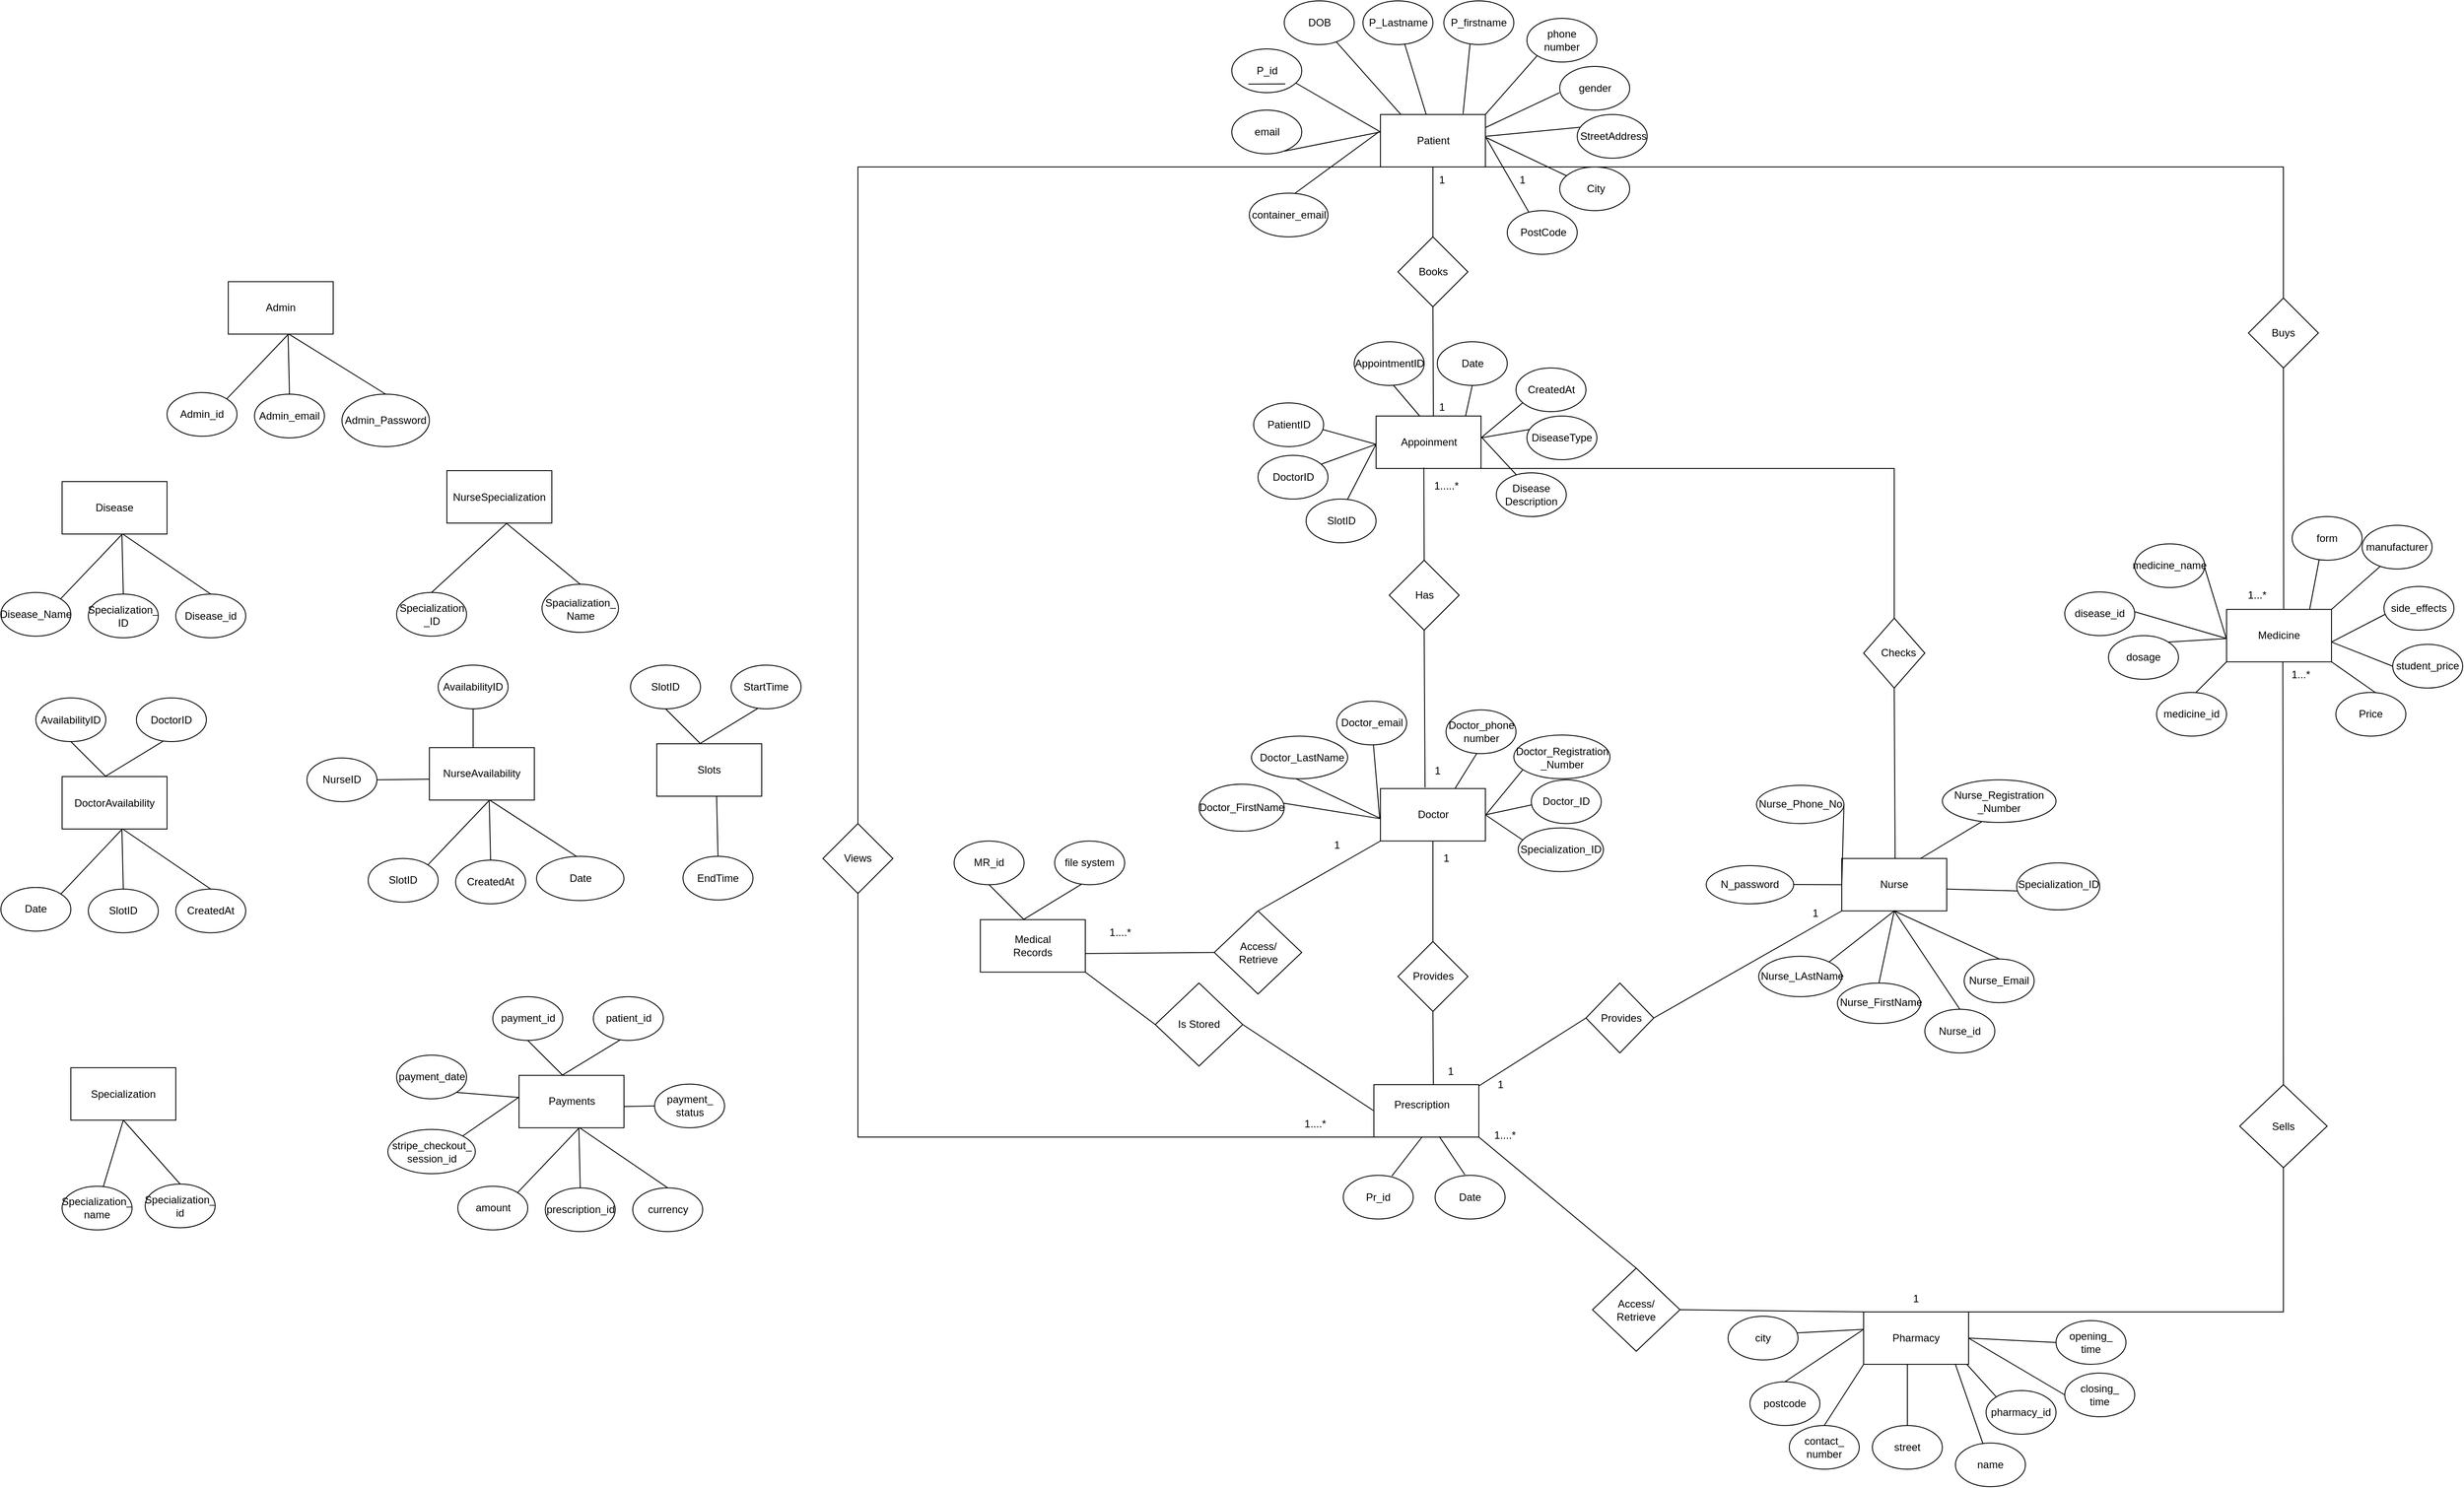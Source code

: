 <mxfile version="26.2.14">
  <diagram id="R2lEEEUBdFMjLlhIrx00" name="Page-1">
    <mxGraphModel dx="4041" dy="2306" grid="1" gridSize="10" guides="1" tooltips="1" connect="1" arrows="1" fold="1" page="1" pageScale="1" pageWidth="850" pageHeight="1100" math="0" shadow="0" extFonts="Permanent Marker^https://fonts.googleapis.com/css?family=Permanent+Marker">
      <root>
        <mxCell id="0" />
        <mxCell id="1" parent="0" />
        <mxCell id="l5c5falu1orTu4ODNzKj-1" value="" style="rounded=0;whiteSpace=wrap;html=1;" parent="1" vertex="1">
          <mxGeometry x="227.5" y="-28.75" width="120" height="60" as="geometry" />
        </mxCell>
        <mxCell id="l5c5falu1orTu4ODNzKj-2" value="Doctor" style="text;html=1;align=center;verticalAlign=middle;whiteSpace=wrap;rounded=0;" parent="1" vertex="1">
          <mxGeometry x="257.5" y="-13.75" width="60" height="30" as="geometry" />
        </mxCell>
        <mxCell id="l5c5falu1orTu4ODNzKj-3" value="" style="rounded=0;whiteSpace=wrap;html=1;" parent="1" vertex="1">
          <mxGeometry x="755" y="51.25" width="120" height="60" as="geometry" />
        </mxCell>
        <mxCell id="l5c5falu1orTu4ODNzKj-4" value="Nurse" style="text;html=1;align=center;verticalAlign=middle;whiteSpace=wrap;rounded=0;" parent="1" vertex="1">
          <mxGeometry x="785" y="66.25" width="60" height="30" as="geometry" />
        </mxCell>
        <mxCell id="l5c5falu1orTu4ODNzKj-5" value="" style="rounded=0;whiteSpace=wrap;html=1;" parent="1" vertex="1">
          <mxGeometry x="227.5" y="-800" width="120" height="60" as="geometry" />
        </mxCell>
        <mxCell id="l5c5falu1orTu4ODNzKj-7" value="" style="rounded=0;whiteSpace=wrap;html=1;" parent="1" vertex="1">
          <mxGeometry x="-230" y="121.25" width="120" height="60" as="geometry" />
        </mxCell>
        <mxCell id="l5c5falu1orTu4ODNzKj-8" value="Medical Records" style="text;html=1;align=center;verticalAlign=middle;whiteSpace=wrap;rounded=0;" parent="1" vertex="1">
          <mxGeometry x="-200" y="136.25" width="60" height="30" as="geometry" />
        </mxCell>
        <mxCell id="l5c5falu1orTu4ODNzKj-9" value="" style="rounded=0;whiteSpace=wrap;html=1;" parent="1" vertex="1">
          <mxGeometry x="780" y="570" width="120" height="60" as="geometry" />
        </mxCell>
        <mxCell id="l5c5falu1orTu4ODNzKj-10" value="Pharmacy" style="text;html=1;align=center;verticalAlign=middle;whiteSpace=wrap;rounded=0;" parent="1" vertex="1">
          <mxGeometry x="810" y="585" width="60" height="30" as="geometry" />
        </mxCell>
        <mxCell id="l5c5falu1orTu4ODNzKj-11" value="" style="rounded=0;whiteSpace=wrap;html=1;" parent="1" vertex="1">
          <mxGeometry x="1195" y="-233.75" width="120" height="60" as="geometry" />
        </mxCell>
        <mxCell id="l5c5falu1orTu4ODNzKj-12" value="Medicine" style="text;html=1;align=center;verticalAlign=middle;whiteSpace=wrap;rounded=0;" parent="1" vertex="1">
          <mxGeometry x="1225" y="-218.75" width="60" height="30" as="geometry" />
        </mxCell>
        <mxCell id="l5c5falu1orTu4ODNzKj-13" value="" style="rounded=0;whiteSpace=wrap;html=1;" parent="1" vertex="1">
          <mxGeometry x="222.5" y="-455" width="120" height="60" as="geometry" />
        </mxCell>
        <mxCell id="l5c5falu1orTu4ODNzKj-14" value="Appoinment" style="text;html=1;align=center;verticalAlign=middle;whiteSpace=wrap;rounded=0;" parent="1" vertex="1">
          <mxGeometry x="252.5" y="-440" width="60" height="30" as="geometry" />
        </mxCell>
        <mxCell id="l5c5falu1orTu4ODNzKj-15" value="" style="rhombus;whiteSpace=wrap;html=1;" parent="1" vertex="1">
          <mxGeometry x="247.5" y="-660" width="80" height="80" as="geometry" />
        </mxCell>
        <mxCell id="l5c5falu1orTu4ODNzKj-16" value="Patient" style="text;html=1;align=center;verticalAlign=middle;whiteSpace=wrap;rounded=0;" parent="1" vertex="1">
          <mxGeometry x="257.5" y="-785" width="60" height="30" as="geometry" />
        </mxCell>
        <mxCell id="l5c5falu1orTu4ODNzKj-17" value="Books" style="text;html=1;align=center;verticalAlign=middle;whiteSpace=wrap;rounded=0;" parent="1" vertex="1">
          <mxGeometry x="257.5" y="-635" width="60" height="30" as="geometry" />
        </mxCell>
        <mxCell id="l5c5falu1orTu4ODNzKj-18" value="" style="rounded=0;whiteSpace=wrap;html=1;" parent="1" vertex="1">
          <mxGeometry x="220" y="310" width="120" height="60" as="geometry" />
        </mxCell>
        <mxCell id="l5c5falu1orTu4ODNzKj-19" value="Prescription&lt;div&gt;&lt;br&gt;&lt;/div&gt;" style="text;html=1;align=center;verticalAlign=middle;whiteSpace=wrap;rounded=0;" parent="1" vertex="1">
          <mxGeometry x="240" y="327.5" width="70" height="25" as="geometry" />
        </mxCell>
        <mxCell id="l5c5falu1orTu4ODNzKj-23" value="" style="rhombus;whiteSpace=wrap;html=1;" parent="1" vertex="1">
          <mxGeometry x="780" y="-223.75" width="70" height="80" as="geometry" />
        </mxCell>
        <mxCell id="l5c5falu1orTu4ODNzKj-24" value="Checks" style="text;html=1;align=center;verticalAlign=middle;whiteSpace=wrap;rounded=0;" parent="1" vertex="1">
          <mxGeometry x="790" y="-198.75" width="60" height="30" as="geometry" />
        </mxCell>
        <mxCell id="l5c5falu1orTu4ODNzKj-25" value="" style="rhombus;whiteSpace=wrap;html=1;" parent="1" vertex="1">
          <mxGeometry x="237.5" y="-290" width="80" height="80" as="geometry" />
        </mxCell>
        <mxCell id="l5c5falu1orTu4ODNzKj-26" value="Has" style="text;html=1;align=center;verticalAlign=middle;whiteSpace=wrap;rounded=0;" parent="1" vertex="1">
          <mxGeometry x="247.5" y="-265" width="60" height="30" as="geometry" />
        </mxCell>
        <mxCell id="l5c5falu1orTu4ODNzKj-33" value="" style="rhombus;whiteSpace=wrap;html=1;" parent="1" vertex="1">
          <mxGeometry x="247.5" y="146.25" width="80" height="80" as="geometry" />
        </mxCell>
        <mxCell id="l5c5falu1orTu4ODNzKj-34" value="Provides" style="text;html=1;align=center;verticalAlign=middle;whiteSpace=wrap;rounded=0;" parent="1" vertex="1">
          <mxGeometry x="257.5" y="171.25" width="60" height="30" as="geometry" />
        </mxCell>
        <mxCell id="l5c5falu1orTu4ODNzKj-41" value="" style="rhombus;whiteSpace=wrap;html=1;" parent="1" vertex="1">
          <mxGeometry x="37.5" y="111.25" width="100" height="95" as="geometry" />
        </mxCell>
        <mxCell id="l5c5falu1orTu4ODNzKj-42" value="Access/&lt;div&gt;Retrieve&lt;/div&gt;" style="text;html=1;align=center;verticalAlign=middle;whiteSpace=wrap;rounded=0;" parent="1" vertex="1">
          <mxGeometry x="57.5" y="143.75" width="60" height="30" as="geometry" />
        </mxCell>
        <mxCell id="l5c5falu1orTu4ODNzKj-43" value="" style="rhombus;whiteSpace=wrap;html=1;" parent="1" vertex="1">
          <mxGeometry x="1220" y="-590" width="80" height="80" as="geometry" />
        </mxCell>
        <mxCell id="l5c5falu1orTu4ODNzKj-44" value="Buys" style="text;html=1;align=center;verticalAlign=middle;whiteSpace=wrap;rounded=0;" parent="1" vertex="1">
          <mxGeometry x="1230" y="-565" width="60" height="30" as="geometry" />
        </mxCell>
        <mxCell id="l5c5falu1orTu4ODNzKj-70" value="" style="ellipse;whiteSpace=wrap;html=1;" parent="1" vertex="1">
          <mxGeometry x="400" y="-38.75" width="80" height="50" as="geometry" />
        </mxCell>
        <mxCell id="l5c5falu1orTu4ODNzKj-71" value="Doctor_ID" style="text;html=1;align=center;verticalAlign=middle;whiteSpace=wrap;rounded=0;" parent="1" vertex="1">
          <mxGeometry x="410" y="-28.75" width="60" height="30" as="geometry" />
        </mxCell>
        <mxCell id="l5c5falu1orTu4ODNzKj-72" value="" style="ellipse;whiteSpace=wrap;html=1;" parent="1" vertex="1">
          <mxGeometry x="20" y="-33.75" width="97.5" height="53.75" as="geometry" />
        </mxCell>
        <mxCell id="l5c5falu1orTu4ODNzKj-73" value="Doctor_FirstName" style="text;html=1;align=center;verticalAlign=middle;whiteSpace=wrap;rounded=0;" parent="1" vertex="1">
          <mxGeometry x="30" y="-20" width="77.5" height="26.25" as="geometry" />
        </mxCell>
        <mxCell id="l5c5falu1orTu4ODNzKj-74" value="" style="ellipse;whiteSpace=wrap;html=1;" parent="1" vertex="1">
          <mxGeometry x="385" y="16.25" width="97.5" height="50" as="geometry" />
        </mxCell>
        <mxCell id="l5c5falu1orTu4ODNzKj-75" value="Specialization_ID" style="text;html=1;align=center;verticalAlign=middle;whiteSpace=wrap;rounded=0;" parent="1" vertex="1">
          <mxGeometry x="395" y="26.25" width="77.5" height="30" as="geometry" />
        </mxCell>
        <mxCell id="l5c5falu1orTu4ODNzKj-76" value="" style="ellipse;whiteSpace=wrap;html=1;" parent="1" vertex="1">
          <mxGeometry x="302.5" y="-118.75" width="80" height="50" as="geometry" />
        </mxCell>
        <mxCell id="l5c5falu1orTu4ODNzKj-77" value="Doctor_phone number" style="text;html=1;align=center;verticalAlign=middle;whiteSpace=wrap;rounded=0;" parent="1" vertex="1">
          <mxGeometry x="312.5" y="-108.75" width="60" height="30" as="geometry" />
        </mxCell>
        <mxCell id="l5c5falu1orTu4ODNzKj-78" value="" style="ellipse;whiteSpace=wrap;html=1;" parent="1" vertex="1">
          <mxGeometry x="177.5" y="-128.75" width="80" height="50" as="geometry" />
        </mxCell>
        <mxCell id="l5c5falu1orTu4ODNzKj-79" value="Doctor_email" style="text;html=1;align=center;verticalAlign=middle;whiteSpace=wrap;rounded=0;" parent="1" vertex="1">
          <mxGeometry x="187.5" y="-118.75" width="60" height="30" as="geometry" />
        </mxCell>
        <mxCell id="l5c5falu1orTu4ODNzKj-80" value="" style="ellipse;whiteSpace=wrap;html=1;" parent="1" vertex="1">
          <mxGeometry x="80" y="-88.75" width="110" height="48.75" as="geometry" />
        </mxCell>
        <mxCell id="l5c5falu1orTu4ODNzKj-81" value="Doctor_LastName" style="text;html=1;align=center;verticalAlign=middle;whiteSpace=wrap;rounded=0;" parent="1" vertex="1">
          <mxGeometry x="107.5" y="-78.75" width="60" height="30" as="geometry" />
        </mxCell>
        <mxCell id="l5c5falu1orTu4ODNzKj-88" value="" style="ellipse;whiteSpace=wrap;html=1;" parent="1" vertex="1">
          <mxGeometry x="955" y="56.25" width="95" height="53.75" as="geometry" />
        </mxCell>
        <mxCell id="l5c5falu1orTu4ODNzKj-89" value="Specialization_ID" style="text;html=1;align=center;verticalAlign=middle;whiteSpace=wrap;rounded=0;" parent="1" vertex="1">
          <mxGeometry x="972.5" y="66.25" width="60" height="30" as="geometry" />
        </mxCell>
        <mxCell id="l5c5falu1orTu4ODNzKj-90" value="" style="ellipse;whiteSpace=wrap;html=1;" parent="1" vertex="1">
          <mxGeometry x="895" y="166.25" width="80" height="50" as="geometry" />
        </mxCell>
        <mxCell id="l5c5falu1orTu4ODNzKj-91" value="Nurse_Email" style="text;html=1;align=center;verticalAlign=middle;whiteSpace=wrap;rounded=0;" parent="1" vertex="1">
          <mxGeometry x="905" y="176.25" width="60" height="30" as="geometry" />
        </mxCell>
        <mxCell id="l5c5falu1orTu4ODNzKj-96" value="" style="ellipse;whiteSpace=wrap;html=1;" parent="1" vertex="1">
          <mxGeometry x="850" y="223.75" width="80" height="50" as="geometry" />
        </mxCell>
        <mxCell id="l5c5falu1orTu4ODNzKj-97" value="Nurse_id" style="text;html=1;align=center;verticalAlign=middle;whiteSpace=wrap;rounded=0;" parent="1" vertex="1">
          <mxGeometry x="860" y="233.75" width="60" height="30" as="geometry" />
        </mxCell>
        <mxCell id="l5c5falu1orTu4ODNzKj-98" value="" style="ellipse;whiteSpace=wrap;html=1;" parent="1" vertex="1">
          <mxGeometry x="750" y="193.75" width="95" height="46.25" as="geometry" />
        </mxCell>
        <mxCell id="l5c5falu1orTu4ODNzKj-99" value="Nurse_FirstName" style="text;html=1;align=center;verticalAlign=middle;whiteSpace=wrap;rounded=0;" parent="1" vertex="1">
          <mxGeometry x="770" y="201.25" width="60" height="30" as="geometry" />
        </mxCell>
        <mxCell id="l5c5falu1orTu4ODNzKj-110" value="" style="ellipse;whiteSpace=wrap;html=1;" parent="1" vertex="1">
          <mxGeometry x="657.5" y="-32.5" width="100" height="43.75" as="geometry" />
        </mxCell>
        <mxCell id="l5c5falu1orTu4ODNzKj-111" value="Nurse_Phone_No" style="text;html=1;align=center;verticalAlign=middle;whiteSpace=wrap;rounded=0;" parent="1" vertex="1">
          <mxGeometry x="677.5" y="-25.62" width="60" height="30" as="geometry" />
        </mxCell>
        <mxCell id="l5c5falu1orTu4ODNzKj-112" value="" style="endArrow=none;html=1;rounded=0;exitX=1;exitY=0.5;exitDx=0;exitDy=0;" parent="1" source="l5c5falu1orTu4ODNzKj-110" edge="1">
          <mxGeometry width="50" height="50" relative="1" as="geometry">
            <mxPoint x="705" y="131.25" as="sourcePoint" />
            <mxPoint x="755" y="81.25" as="targetPoint" />
          </mxGeometry>
        </mxCell>
        <mxCell id="l5c5falu1orTu4ODNzKj-114" value="" style="endArrow=none;html=1;rounded=0;exitX=0.5;exitY=0;exitDx=0;exitDy=0;entryX=0.5;entryY=1;entryDx=0;entryDy=0;" parent="1" source="l5c5falu1orTu4ODNzKj-98" target="l5c5falu1orTu4ODNzKj-3" edge="1">
          <mxGeometry width="50" height="50" relative="1" as="geometry">
            <mxPoint x="695" y="191.25" as="sourcePoint" />
            <mxPoint x="808" y="111.25" as="targetPoint" />
          </mxGeometry>
        </mxCell>
        <mxCell id="l5c5falu1orTu4ODNzKj-115" value="" style="endArrow=none;html=1;rounded=0;exitX=0.5;exitY=0;exitDx=0;exitDy=0;entryX=0;entryY=0.5;entryDx=0;entryDy=0;" parent="1" source="l5c5falu1orTu4ODNzKj-96" edge="1">
          <mxGeometry width="50" height="50" relative="1" as="geometry">
            <mxPoint x="710" y="196.25" as="sourcePoint" />
            <mxPoint x="818" y="111.25" as="targetPoint" />
            <Array as="points">
              <mxPoint x="815" y="111.25" />
            </Array>
          </mxGeometry>
        </mxCell>
        <mxCell id="l5c5falu1orTu4ODNzKj-116" value="" style="endArrow=none;html=1;rounded=0;exitX=0.5;exitY=0;exitDx=0;exitDy=0;entryX=0.005;entryY=0.597;entryDx=0;entryDy=0;entryPerimeter=0;" parent="1" target="l5c5falu1orTu4ODNzKj-88" edge="1">
          <mxGeometry width="50" height="50" relative="1" as="geometry">
            <mxPoint x="875" y="86.25" as="sourcePoint" />
            <mxPoint x="990" y="1.25" as="targetPoint" />
          </mxGeometry>
        </mxCell>
        <mxCell id="l5c5falu1orTu4ODNzKj-117" value="" style="endArrow=none;html=1;rounded=0;exitX=0.5;exitY=1;exitDx=0;exitDy=0;entryX=0.005;entryY=0.597;entryDx=0;entryDy=0;entryPerimeter=0;" parent="1" source="l5c5falu1orTu4ODNzKj-3" edge="1">
          <mxGeometry width="50" height="50" relative="1" as="geometry">
            <mxPoint x="855" y="166.02" as="sourcePoint" />
            <mxPoint x="935" y="166.02" as="targetPoint" />
          </mxGeometry>
        </mxCell>
        <mxCell id="l5c5falu1orTu4ODNzKj-118" value="" style="endArrow=none;html=1;rounded=0;exitX=0.994;exitY=0.405;exitDx=0;exitDy=0;exitPerimeter=0;entryX=-0.001;entryY=0.574;entryDx=0;entryDy=0;entryPerimeter=0;" parent="1" source="l5c5falu1orTu4ODNzKj-72" target="l5c5falu1orTu4ODNzKj-1" edge="1">
          <mxGeometry width="50" height="50" relative="1" as="geometry">
            <mxPoint x="177.5" y="46.25" as="sourcePoint" />
            <mxPoint x="227.5" y="-3.75" as="targetPoint" />
          </mxGeometry>
        </mxCell>
        <mxCell id="l5c5falu1orTu4ODNzKj-120" value="" style="endArrow=none;html=1;rounded=0;exitX=0.466;exitY=1.003;exitDx=0;exitDy=0;exitPerimeter=0;entryX=-0.002;entryY=0.568;entryDx=0;entryDy=0;entryPerimeter=0;" parent="1" source="l5c5falu1orTu4ODNzKj-80" target="l5c5falu1orTu4ODNzKj-1" edge="1">
          <mxGeometry width="50" height="50" relative="1" as="geometry">
            <mxPoint x="132.5" y="-37.75" as="sourcePoint" />
            <mxPoint x="242.5" y="-38.75" as="targetPoint" />
          </mxGeometry>
        </mxCell>
        <mxCell id="l5c5falu1orTu4ODNzKj-121" value="" style="endArrow=none;html=1;rounded=0;exitX=1;exitY=0.5;exitDx=0;exitDy=0;" parent="1" source="l5c5falu1orTu4ODNzKj-1" edge="1">
          <mxGeometry width="50" height="50" relative="1" as="geometry">
            <mxPoint x="382.5" y="-5.35" as="sourcePoint" />
            <mxPoint x="400" y="-10" as="targetPoint" />
          </mxGeometry>
        </mxCell>
        <mxCell id="l5c5falu1orTu4ODNzKj-122" value="" style="endArrow=none;html=1;rounded=0;entryX=1;entryY=0.5;entryDx=0;entryDy=0;" parent="1" target="l5c5falu1orTu4ODNzKj-1" edge="1">
          <mxGeometry width="50" height="50" relative="1" as="geometry">
            <mxPoint x="390" y="30" as="sourcePoint" />
            <mxPoint x="361.66" y="1.25" as="targetPoint" />
          </mxGeometry>
        </mxCell>
        <mxCell id="l5c5falu1orTu4ODNzKj-123" value="" style="endArrow=none;html=1;rounded=0;exitX=0.466;exitY=1.003;exitDx=0;exitDy=0;exitPerimeter=0;entryX=-0.007;entryY=0.576;entryDx=0;entryDy=0;entryPerimeter=0;" parent="1" target="l5c5falu1orTu4ODNzKj-1" edge="1">
          <mxGeometry width="50" height="50" relative="1" as="geometry">
            <mxPoint x="219.5" y="-78.75" as="sourcePoint" />
            <mxPoint x="312.5" y="-34.75" as="targetPoint" />
          </mxGeometry>
        </mxCell>
        <mxCell id="l5c5falu1orTu4ODNzKj-124" value="" style="endArrow=none;html=1;rounded=0;exitX=0.712;exitY=-0.007;exitDx=0;exitDy=0;exitPerimeter=0;" parent="1" source="l5c5falu1orTu4ODNzKj-1" edge="1">
          <mxGeometry width="50" height="50" relative="1" as="geometry">
            <mxPoint x="287.5" y="-18.75" as="sourcePoint" />
            <mxPoint x="337.5" y="-68.75" as="targetPoint" />
          </mxGeometry>
        </mxCell>
        <mxCell id="l5c5falu1orTu4ODNzKj-128" value="" style="ellipse;whiteSpace=wrap;html=1;" parent="1" vertex="1">
          <mxGeometry x="-260" y="31.25" width="80" height="50" as="geometry" />
        </mxCell>
        <mxCell id="l5c5falu1orTu4ODNzKj-129" value="MR_id" style="text;html=1;align=center;verticalAlign=middle;whiteSpace=wrap;rounded=0;" parent="1" vertex="1">
          <mxGeometry x="-250" y="41.25" width="60" height="30" as="geometry" />
        </mxCell>
        <mxCell id="l5c5falu1orTu4ODNzKj-130" value="" style="ellipse;whiteSpace=wrap;html=1;" parent="1" vertex="1">
          <mxGeometry x="-145" y="31.25" width="80" height="50" as="geometry" />
        </mxCell>
        <mxCell id="l5c5falu1orTu4ODNzKj-131" value="file system" style="text;html=1;align=center;verticalAlign=middle;whiteSpace=wrap;rounded=0;" parent="1" vertex="1">
          <mxGeometry x="-135" y="41.25" width="60" height="30" as="geometry" />
        </mxCell>
        <mxCell id="l5c5falu1orTu4ODNzKj-132" value="" style="endArrow=none;html=1;rounded=0;entryX=0.5;entryY=1;entryDx=0;entryDy=0;" parent="1" target="l5c5falu1orTu4ODNzKj-128" edge="1">
          <mxGeometry width="50" height="50" relative="1" as="geometry">
            <mxPoint x="-180" y="121.25" as="sourcePoint" />
            <mxPoint x="-130" y="71.25" as="targetPoint" />
          </mxGeometry>
        </mxCell>
        <mxCell id="l5c5falu1orTu4ODNzKj-133" value="" style="endArrow=none;html=1;rounded=0;entryX=0.381;entryY=0.991;entryDx=0;entryDy=0;exitX=0.413;exitY=-0.005;exitDx=0;exitDy=0;exitPerimeter=0;entryPerimeter=0;" parent="1" source="l5c5falu1orTu4ODNzKj-7" target="l5c5falu1orTu4ODNzKj-130" edge="1">
          <mxGeometry width="50" height="50" relative="1" as="geometry">
            <mxPoint x="-75" y="121.25" as="sourcePoint" />
            <mxPoint x="-115" y="81.25" as="targetPoint" />
          </mxGeometry>
        </mxCell>
        <mxCell id="l5c5falu1orTu4ODNzKj-134" value="" style="ellipse;whiteSpace=wrap;html=1;" parent="1" vertex="1">
          <mxGeometry x="57.5" y="-875" width="80" height="50" as="geometry" />
        </mxCell>
        <mxCell id="l5c5falu1orTu4ODNzKj-135" value="P_id" style="text;html=1;align=center;verticalAlign=middle;whiteSpace=wrap;rounded=0;" parent="1" vertex="1">
          <mxGeometry x="67.5" y="-865" width="60" height="30" as="geometry" />
        </mxCell>
        <mxCell id="l5c5falu1orTu4ODNzKj-136" value="" style="ellipse;whiteSpace=wrap;html=1;" parent="1" vertex="1">
          <mxGeometry x="300" y="-930" width="80" height="50" as="geometry" />
        </mxCell>
        <mxCell id="l5c5falu1orTu4ODNzKj-137" value="P_firstname" style="text;html=1;align=center;verticalAlign=middle;whiteSpace=wrap;rounded=0;" parent="1" vertex="1">
          <mxGeometry x="310" y="-920" width="60" height="30" as="geometry" />
        </mxCell>
        <mxCell id="l5c5falu1orTu4ODNzKj-138" value="" style="ellipse;whiteSpace=wrap;html=1;" parent="1" vertex="1">
          <mxGeometry x="57.5" y="-805" width="80" height="50" as="geometry" />
        </mxCell>
        <mxCell id="l5c5falu1orTu4ODNzKj-139" value="email" style="text;html=1;align=center;verticalAlign=middle;whiteSpace=wrap;rounded=0;" parent="1" vertex="1">
          <mxGeometry x="67.5" y="-795" width="60" height="30" as="geometry" />
        </mxCell>
        <mxCell id="l5c5falu1orTu4ODNzKj-140" value="" style="ellipse;whiteSpace=wrap;html=1;" parent="1" vertex="1">
          <mxGeometry x="395" y="-910" width="80" height="50" as="geometry" />
        </mxCell>
        <mxCell id="l5c5falu1orTu4ODNzKj-141" value="phone number" style="text;html=1;align=center;verticalAlign=middle;whiteSpace=wrap;rounded=0;" parent="1" vertex="1">
          <mxGeometry x="405" y="-900" width="60" height="30" as="geometry" />
        </mxCell>
        <mxCell id="l5c5falu1orTu4ODNzKj-142" value="" style="ellipse;whiteSpace=wrap;html=1;" parent="1" vertex="1">
          <mxGeometry x="117.5" y="-930" width="80" height="50" as="geometry" />
        </mxCell>
        <mxCell id="l5c5falu1orTu4ODNzKj-143" value="DOB" style="text;html=1;align=center;verticalAlign=middle;whiteSpace=wrap;rounded=0;" parent="1" vertex="1">
          <mxGeometry x="127.5" y="-920" width="60" height="30" as="geometry" />
        </mxCell>
        <mxCell id="l5c5falu1orTu4ODNzKj-144" value="" style="ellipse;whiteSpace=wrap;html=1;" parent="1" vertex="1">
          <mxGeometry x="432.5" y="-855" width="80" height="50" as="geometry" />
        </mxCell>
        <mxCell id="l5c5falu1orTu4ODNzKj-145" value="gender" style="text;html=1;align=center;verticalAlign=middle;whiteSpace=wrap;rounded=0;" parent="1" vertex="1">
          <mxGeometry x="442.5" y="-845" width="60" height="30" as="geometry" />
        </mxCell>
        <mxCell id="l5c5falu1orTu4ODNzKj-146" value="" style="ellipse;whiteSpace=wrap;html=1;" parent="1" vertex="1">
          <mxGeometry x="870" y="-38.75" width="130" height="48.75" as="geometry" />
        </mxCell>
        <mxCell id="l5c5falu1orTu4ODNzKj-147" value="Nurse_Registration&lt;br&gt;_Number" style="text;html=1;align=center;verticalAlign=middle;whiteSpace=wrap;rounded=0;" parent="1" vertex="1">
          <mxGeometry x="905" y="-28.75" width="60" height="30" as="geometry" />
        </mxCell>
        <mxCell id="l5c5falu1orTu4ODNzKj-148" value="" style="endArrow=none;html=1;rounded=0;entryX=0.348;entryY=0.98;entryDx=0;entryDy=0;entryPerimeter=0;exitX=0.75;exitY=0;exitDx=0;exitDy=0;" parent="1" source="l5c5falu1orTu4ODNzKj-3" target="l5c5falu1orTu4ODNzKj-146" edge="1">
          <mxGeometry width="50" height="50" relative="1" as="geometry">
            <mxPoint x="845" y="47.25" as="sourcePoint" />
            <mxPoint x="925" y="31.25" as="targetPoint" />
          </mxGeometry>
        </mxCell>
        <mxCell id="l5c5falu1orTu4ODNzKj-149" value="" style="ellipse;whiteSpace=wrap;html=1;" parent="1" vertex="1">
          <mxGeometry x="290" y="413.75" width="80" height="50" as="geometry" />
        </mxCell>
        <mxCell id="l5c5falu1orTu4ODNzKj-150" value="Date" style="text;html=1;align=center;verticalAlign=middle;whiteSpace=wrap;rounded=0;" parent="1" vertex="1">
          <mxGeometry x="300" y="423.75" width="60" height="30" as="geometry" />
        </mxCell>
        <mxCell id="l5c5falu1orTu4ODNzKj-151" value="" style="ellipse;whiteSpace=wrap;html=1;" parent="1" vertex="1">
          <mxGeometry x="185" y="413.75" width="80" height="50" as="geometry" />
        </mxCell>
        <mxCell id="l5c5falu1orTu4ODNzKj-152" value="Pr_id" style="text;html=1;align=center;verticalAlign=middle;whiteSpace=wrap;rounded=0;" parent="1" vertex="1">
          <mxGeometry x="195" y="423.75" width="60" height="30" as="geometry" />
        </mxCell>
        <mxCell id="l5c5falu1orTu4ODNzKj-153" value="" style="ellipse;whiteSpace=wrap;html=1;" parent="1" vertex="1">
          <mxGeometry x="197.5" y="-540" width="80" height="50" as="geometry" />
        </mxCell>
        <mxCell id="l5c5falu1orTu4ODNzKj-154" value="AppointmentID" style="text;html=1;align=center;verticalAlign=middle;whiteSpace=wrap;rounded=0;" parent="1" vertex="1">
          <mxGeometry x="207.5" y="-530" width="60" height="30" as="geometry" />
        </mxCell>
        <mxCell id="l5c5falu1orTu4ODNzKj-155" value="" style="ellipse;whiteSpace=wrap;html=1;" parent="1" vertex="1">
          <mxGeometry x="292.5" y="-540" width="80" height="50" as="geometry" />
        </mxCell>
        <mxCell id="l5c5falu1orTu4ODNzKj-156" value="Date" style="text;html=1;align=center;verticalAlign=middle;whiteSpace=wrap;rounded=0;" parent="1" vertex="1">
          <mxGeometry x="302.5" y="-530" width="60" height="30" as="geometry" />
        </mxCell>
        <mxCell id="l5c5falu1orTu4ODNzKj-157" value="" style="ellipse;whiteSpace=wrap;html=1;" parent="1" vertex="1">
          <mxGeometry x="1115" y="-138.75" width="80" height="50" as="geometry" />
        </mxCell>
        <mxCell id="l5c5falu1orTu4ODNzKj-158" value="medicine_id" style="text;html=1;align=center;verticalAlign=middle;whiteSpace=wrap;rounded=0;" parent="1" vertex="1">
          <mxGeometry x="1125" y="-128.75" width="60" height="30" as="geometry" />
        </mxCell>
        <mxCell id="l5c5falu1orTu4ODNzKj-159" value="" style="ellipse;whiteSpace=wrap;html=1;" parent="1" vertex="1">
          <mxGeometry x="1385" y="-193.75" width="80" height="50" as="geometry" />
        </mxCell>
        <mxCell id="l5c5falu1orTu4ODNzKj-160" value="student_price" style="text;html=1;align=center;verticalAlign=middle;whiteSpace=wrap;rounded=0;" parent="1" vertex="1">
          <mxGeometry x="1395" y="-183.75" width="60" height="30" as="geometry" />
        </mxCell>
        <mxCell id="l5c5falu1orTu4ODNzKj-161" value="" style="ellipse;whiteSpace=wrap;html=1;" parent="1" vertex="1">
          <mxGeometry x="1320" y="-138.75" width="80" height="50" as="geometry" />
        </mxCell>
        <mxCell id="l5c5falu1orTu4ODNzKj-162" value="Price" style="text;html=1;align=center;verticalAlign=middle;whiteSpace=wrap;rounded=0;" parent="1" vertex="1">
          <mxGeometry x="1330" y="-128.75" width="60" height="30" as="geometry" />
        </mxCell>
        <mxCell id="l5c5falu1orTu4ODNzKj-163" value="" style="ellipse;whiteSpace=wrap;html=1;" parent="1" vertex="1">
          <mxGeometry x="920" y="660" width="80" height="50" as="geometry" />
        </mxCell>
        <mxCell id="l5c5falu1orTu4ODNzKj-164" value="pharmacy_id" style="text;html=1;align=center;verticalAlign=middle;whiteSpace=wrap;rounded=0;" parent="1" vertex="1">
          <mxGeometry x="930" y="670" width="60" height="30" as="geometry" />
        </mxCell>
        <mxCell id="l5c5falu1orTu4ODNzKj-165" value="" style="ellipse;whiteSpace=wrap;html=1;" parent="1" vertex="1">
          <mxGeometry x="885" y="720" width="80" height="50" as="geometry" />
        </mxCell>
        <mxCell id="l5c5falu1orTu4ODNzKj-166" value="name" style="text;html=1;align=center;verticalAlign=middle;whiteSpace=wrap;rounded=0;" parent="1" vertex="1">
          <mxGeometry x="895" y="730" width="60" height="30" as="geometry" />
        </mxCell>
        <mxCell id="l5c5falu1orTu4ODNzKj-167" value="" style="ellipse;whiteSpace=wrap;html=1;" parent="1" vertex="1">
          <mxGeometry x="790" y="700" width="80" height="50" as="geometry" />
        </mxCell>
        <mxCell id="l5c5falu1orTu4ODNzKj-168" value="street" style="text;html=1;align=center;verticalAlign=middle;whiteSpace=wrap;rounded=0;" parent="1" vertex="1">
          <mxGeometry x="800" y="710" width="60" height="30" as="geometry" />
        </mxCell>
        <mxCell id="l5c5falu1orTu4ODNzKj-173" value="" style="ellipse;whiteSpace=wrap;html=1;" parent="1" vertex="1">
          <mxGeometry x="625" y="575" width="80" height="50" as="geometry" />
        </mxCell>
        <mxCell id="l5c5falu1orTu4ODNzKj-174" value="city" style="text;html=1;align=center;verticalAlign=middle;whiteSpace=wrap;rounded=0;" parent="1" vertex="1">
          <mxGeometry x="635" y="585" width="60" height="30" as="geometry" />
        </mxCell>
        <mxCell id="l5c5falu1orTu4ODNzKj-175" value="" style="endArrow=none;html=1;rounded=0;exitX=0.853;exitY=-0.004;exitDx=0;exitDy=0;exitPerimeter=0;" parent="1" source="l5c5falu1orTu4ODNzKj-13" edge="1">
          <mxGeometry width="50" height="50" relative="1" as="geometry">
            <mxPoint x="292.5" y="-455" as="sourcePoint" />
            <mxPoint x="332.5" y="-490" as="targetPoint" />
          </mxGeometry>
        </mxCell>
        <mxCell id="l5c5falu1orTu4ODNzKj-176" value="" style="endArrow=none;html=1;rounded=0;exitX=0.415;exitY=-0.002;exitDx=0;exitDy=0;exitPerimeter=0;" parent="1" source="l5c5falu1orTu4ODNzKj-13" edge="1">
          <mxGeometry width="50" height="50" relative="1" as="geometry">
            <mxPoint x="292.5" y="-455" as="sourcePoint" />
            <mxPoint x="242.5" y="-490" as="targetPoint" />
          </mxGeometry>
        </mxCell>
        <mxCell id="l5c5falu1orTu4ODNzKj-177" value="" style="endArrow=none;html=1;rounded=0;entryX=0.623;entryY=0.989;entryDx=0;entryDy=0;entryPerimeter=0;exitX=0.425;exitY=-0.015;exitDx=0;exitDy=0;exitPerimeter=0;" parent="1" source="l5c5falu1orTu4ODNzKj-149" target="l5c5falu1orTu4ODNzKj-18" edge="1">
          <mxGeometry width="50" height="50" relative="1" as="geometry">
            <mxPoint x="322.5" y="411.25" as="sourcePoint" />
            <mxPoint x="220" y="338.75" as="targetPoint" />
          </mxGeometry>
        </mxCell>
        <mxCell id="l5c5falu1orTu4ODNzKj-178" value="" style="endArrow=none;html=1;rounded=0;exitX=0.694;exitY=0.017;exitDx=0;exitDy=0;exitPerimeter=0;entryX=-0.004;entryY=0.483;entryDx=0;entryDy=0;entryPerimeter=0;" parent="1" source="l5c5falu1orTu4ODNzKj-151" edge="1">
          <mxGeometry width="50" height="50" relative="1" as="geometry">
            <mxPoint x="247.48" y="389.77" as="sourcePoint" />
            <mxPoint x="275" y="370" as="targetPoint" />
          </mxGeometry>
        </mxCell>
        <mxCell id="l5c5falu1orTu4ODNzKj-179" value="" style="endArrow=none;html=1;rounded=0;exitX=0.994;exitY=0.381;exitDx=0;exitDy=0;exitPerimeter=0;" parent="1" source="l5c5falu1orTu4ODNzKj-173" edge="1">
          <mxGeometry width="50" height="50" relative="1" as="geometry">
            <mxPoint x="744.8" y="612.2" as="sourcePoint" />
            <mxPoint x="780" y="590" as="targetPoint" />
          </mxGeometry>
        </mxCell>
        <mxCell id="l5c5falu1orTu4ODNzKj-180" value="" style="endArrow=none;html=1;rounded=0;exitX=0.5;exitY=0;exitDx=0;exitDy=0;entryX=0.055;entryY=1.003;entryDx=0;entryDy=0;entryPerimeter=0;" parent="1" source="l5c5falu1orTu4ODNzKj-167" edge="1">
          <mxGeometry width="50" height="50" relative="1" as="geometry">
            <mxPoint x="815.4" y="660" as="sourcePoint" />
            <mxPoint x="830.0" y="630.18" as="targetPoint" />
          </mxGeometry>
        </mxCell>
        <mxCell id="l5c5falu1orTu4ODNzKj-182" value="" style="endArrow=none;html=1;rounded=0;exitX=0;exitY=0;exitDx=0;exitDy=0;entryX=1;entryY=0.807;entryDx=0;entryDy=0;entryPerimeter=0;" parent="1" source="l5c5falu1orTu4ODNzKj-163" edge="1">
          <mxGeometry width="50" height="50" relative="1" as="geometry">
            <mxPoint x="965" y="641.58" as="sourcePoint" />
            <mxPoint x="898" y="630.0" as="targetPoint" />
          </mxGeometry>
        </mxCell>
        <mxCell id="l5c5falu1orTu4ODNzKj-183" value="" style="endArrow=none;html=1;rounded=0;entryX=0;entryY=1;entryDx=0;entryDy=0;" parent="1" target="l5c5falu1orTu4ODNzKj-11" edge="1">
          <mxGeometry width="50" height="50" relative="1" as="geometry">
            <mxPoint x="1160" y="-138.75" as="sourcePoint" />
            <mxPoint x="1210" y="-188.75" as="targetPoint" />
          </mxGeometry>
        </mxCell>
        <mxCell id="l5c5falu1orTu4ODNzKj-184" value="" style="endArrow=none;html=1;rounded=0;entryX=1.003;entryY=0.625;entryDx=0;entryDy=0;entryPerimeter=0;exitX=0;exitY=0.5;exitDx=0;exitDy=0;" parent="1" source="l5c5falu1orTu4ODNzKj-159" target="l5c5falu1orTu4ODNzKj-11" edge="1">
          <mxGeometry width="50" height="50" relative="1" as="geometry">
            <mxPoint x="1420" y="-193.75" as="sourcePoint" />
            <mxPoint x="1407.52" y="-238.45" as="targetPoint" />
          </mxGeometry>
        </mxCell>
        <mxCell id="l5c5falu1orTu4ODNzKj-185" value="" style="endArrow=none;html=1;rounded=0;entryX=1;entryY=1;entryDx=0;entryDy=0;" parent="1" target="l5c5falu1orTu4ODNzKj-11" edge="1">
          <mxGeometry width="50" height="50" relative="1" as="geometry">
            <mxPoint x="1365" y="-138.75" as="sourcePoint" />
            <mxPoint x="1353" y="-183.75" as="targetPoint" />
          </mxGeometry>
        </mxCell>
        <mxCell id="l5c5falu1orTu4ODNzKj-187" value="" style="endArrow=none;html=1;rounded=0;entryX=0.755;entryY=0.938;entryDx=0;entryDy=0;entryPerimeter=0;" parent="1" target="l5c5falu1orTu4ODNzKj-138" edge="1">
          <mxGeometry width="50" height="50" relative="1" as="geometry">
            <mxPoint x="227.5" y="-780" as="sourcePoint" />
            <mxPoint x="277.5" y="-830" as="targetPoint" />
          </mxGeometry>
        </mxCell>
        <mxCell id="l5c5falu1orTu4ODNzKj-188" value="" style="endArrow=none;html=1;rounded=0;entryX=0.916;entryY=0.78;entryDx=0;entryDy=0;entryPerimeter=0;exitX=-0.002;exitY=0.331;exitDx=0;exitDy=0;exitPerimeter=0;" parent="1" source="l5c5falu1orTu4ODNzKj-5" target="l5c5falu1orTu4ODNzKj-134" edge="1">
          <mxGeometry width="50" height="50" relative="1" as="geometry">
            <mxPoint x="232.5" y="-852" as="sourcePoint" />
            <mxPoint x="172.5" y="-845" as="targetPoint" />
          </mxGeometry>
        </mxCell>
        <mxCell id="l5c5falu1orTu4ODNzKj-189" value="" style="endArrow=none;html=1;rounded=0;exitX=0.194;exitY=-0.001;exitDx=0;exitDy=0;exitPerimeter=0;" parent="1" source="l5c5falu1orTu4ODNzKj-5" target="l5c5falu1orTu4ODNzKj-142" edge="1">
          <mxGeometry width="50" height="50" relative="1" as="geometry">
            <mxPoint x="305" y="-795" as="sourcePoint" />
            <mxPoint x="250" y="-860" as="targetPoint" />
          </mxGeometry>
        </mxCell>
        <mxCell id="l5c5falu1orTu4ODNzKj-190" value="" style="endArrow=none;html=1;rounded=0;entryX=0.374;entryY=0.989;entryDx=0;entryDy=0;entryPerimeter=0;exitX=0.787;exitY=-0.013;exitDx=0;exitDy=0;exitPerimeter=0;" parent="1" source="l5c5falu1orTu4ODNzKj-5" target="l5c5falu1orTu4ODNzKj-136" edge="1">
          <mxGeometry width="50" height="50" relative="1" as="geometry">
            <mxPoint x="338" y="-800" as="sourcePoint" />
            <mxPoint x="337.5" y="-860" as="targetPoint" />
          </mxGeometry>
        </mxCell>
        <mxCell id="l5c5falu1orTu4ODNzKj-191" value="" style="endArrow=none;html=1;rounded=0;entryX=0;entryY=1;entryDx=0;entryDy=0;exitX=1;exitY=0;exitDx=0;exitDy=0;" parent="1" source="l5c5falu1orTu4ODNzKj-5" target="l5c5falu1orTu4ODNzKj-140" edge="1">
          <mxGeometry width="50" height="50" relative="1" as="geometry">
            <mxPoint x="402.5" y="-740" as="sourcePoint" />
            <mxPoint x="402.5" y="-801" as="targetPoint" />
          </mxGeometry>
        </mxCell>
        <mxCell id="UjBy2W333mnucXlfp_4j-5" value="" style="rhombus;whiteSpace=wrap;html=1;" parent="1" vertex="1">
          <mxGeometry x="1210" y="310" width="100" height="95" as="geometry" />
        </mxCell>
        <mxCell id="UjBy2W333mnucXlfp_4j-6" value="Sells" style="text;html=1;align=center;verticalAlign=middle;whiteSpace=wrap;rounded=0;" parent="1" vertex="1">
          <mxGeometry x="1230" y="342.5" width="60" height="30" as="geometry" />
        </mxCell>
        <mxCell id="UjBy2W333mnucXlfp_4j-7" value="" style="rhombus;whiteSpace=wrap;html=1;" parent="1" vertex="1">
          <mxGeometry x="470" y="520" width="100" height="95" as="geometry" />
        </mxCell>
        <mxCell id="UjBy2W333mnucXlfp_4j-8" value="Access/&lt;div&gt;Retrieve&lt;/div&gt;" style="text;html=1;align=center;verticalAlign=middle;whiteSpace=wrap;rounded=0;" parent="1" vertex="1">
          <mxGeometry x="490" y="552.5" width="60" height="30" as="geometry" />
        </mxCell>
        <mxCell id="UjBy2W333mnucXlfp_4j-10" value="" style="rhombus;whiteSpace=wrap;html=1;" parent="1" vertex="1">
          <mxGeometry x="462.5" y="193.75" width="77.5" height="80" as="geometry" />
        </mxCell>
        <mxCell id="UjBy2W333mnucXlfp_4j-11" value="Provides" style="text;html=1;align=center;verticalAlign=middle;whiteSpace=wrap;rounded=0;" parent="1" vertex="1">
          <mxGeometry x="472.5" y="218.75" width="60" height="30" as="geometry" />
        </mxCell>
        <mxCell id="UjBy2W333mnucXlfp_4j-12" value="" style="rhombus;whiteSpace=wrap;html=1;" parent="1" vertex="1">
          <mxGeometry x="-30" y="193.75" width="100" height="95" as="geometry" />
        </mxCell>
        <mxCell id="UjBy2W333mnucXlfp_4j-13" value="Is Stored" style="text;html=1;align=center;verticalAlign=middle;whiteSpace=wrap;rounded=0;" parent="1" vertex="1">
          <mxGeometry x="-10" y="226.25" width="60" height="30" as="geometry" />
        </mxCell>
        <mxCell id="UjBy2W333mnucXlfp_4j-14" value="" style="endArrow=none;html=1;rounded=0;exitX=0.5;exitY=0;exitDx=0;exitDy=0;" parent="1" source="l5c5falu1orTu4ODNzKj-15" edge="1">
          <mxGeometry width="50" height="50" relative="1" as="geometry">
            <mxPoint x="237.5" y="-690" as="sourcePoint" />
            <mxPoint x="287.5" y="-740" as="targetPoint" />
          </mxGeometry>
        </mxCell>
        <mxCell id="UjBy2W333mnucXlfp_4j-15" value="" style="endArrow=none;html=1;rounded=0;entryX=0.5;entryY=1;entryDx=0;entryDy=0;exitX=0.546;exitY=-0.001;exitDx=0;exitDy=0;exitPerimeter=0;" parent="1" source="l5c5falu1orTu4ODNzKj-13" target="l5c5falu1orTu4ODNzKj-15" edge="1">
          <mxGeometry width="50" height="50" relative="1" as="geometry">
            <mxPoint x="290.5" y="-455" as="sourcePoint" />
            <mxPoint x="290" y="-575" as="targetPoint" />
          </mxGeometry>
        </mxCell>
        <mxCell id="UjBy2W333mnucXlfp_4j-16" value="" style="endArrow=none;html=1;rounded=0;exitX=0.5;exitY=0;exitDx=0;exitDy=0;entryX=0.455;entryY=0.984;entryDx=0;entryDy=0;entryPerimeter=0;" parent="1" source="l5c5falu1orTu4ODNzKj-25" target="l5c5falu1orTu4ODNzKj-13" edge="1">
          <mxGeometry width="50" height="50" relative="1" as="geometry">
            <mxPoint x="282" y="-268" as="sourcePoint" />
            <mxPoint x="277.5" y="-395" as="targetPoint" />
          </mxGeometry>
        </mxCell>
        <mxCell id="UjBy2W333mnucXlfp_4j-17" value="" style="endArrow=none;html=1;rounded=0;exitX=0.5;exitY=0;exitDx=0;exitDy=0;entryX=1;entryY=1;entryDx=0;entryDy=0;" parent="1" source="l5c5falu1orTu4ODNzKj-23" target="l5c5falu1orTu4ODNzKj-13" edge="1">
          <mxGeometry width="50" height="50" relative="1" as="geometry">
            <mxPoint x="710.5" y="-198.75" as="sourcePoint" />
            <mxPoint x="709.5" y="-304.75" as="targetPoint" />
            <Array as="points">
              <mxPoint x="815" y="-395" />
            </Array>
          </mxGeometry>
        </mxCell>
        <mxCell id="UjBy2W333mnucXlfp_4j-18" value="" style="endArrow=none;html=1;rounded=0;exitX=0.425;exitY=-0.021;exitDx=0;exitDy=0;entryX=0.455;entryY=0.984;entryDx=0;entryDy=0;entryPerimeter=0;exitPerimeter=0;" parent="1" source="l5c5falu1orTu4ODNzKj-1" edge="1">
          <mxGeometry width="50" height="50" relative="1" as="geometry">
            <mxPoint x="278.5" y="-104" as="sourcePoint" />
            <mxPoint x="277.5" y="-210" as="targetPoint" />
          </mxGeometry>
        </mxCell>
        <mxCell id="UjBy2W333mnucXlfp_4j-19" value="" style="endArrow=none;html=1;rounded=0;exitX=0.5;exitY=0;exitDx=0;exitDy=0;entryX=0.5;entryY=1;entryDx=0;entryDy=0;" parent="1" target="l5c5falu1orTu4ODNzKj-23" edge="1">
          <mxGeometry width="50" height="50" relative="1" as="geometry">
            <mxPoint x="816" y="51.25" as="sourcePoint" />
            <mxPoint x="815" y="-54.75" as="targetPoint" />
          </mxGeometry>
        </mxCell>
        <mxCell id="UjBy2W333mnucXlfp_4j-21" value="" style="endArrow=none;html=1;rounded=0;entryX=1;entryY=1;entryDx=0;entryDy=0;exitX=0.5;exitY=0;exitDx=0;exitDy=0;" parent="1" source="l5c5falu1orTu4ODNzKj-43" target="l5c5falu1orTu4ODNzKj-5" edge="1">
          <mxGeometry width="50" height="50" relative="1" as="geometry">
            <mxPoint x="810" y="-520" as="sourcePoint" />
            <mxPoint x="406.5" y="-810" as="targetPoint" />
            <Array as="points">
              <mxPoint x="1260" y="-740" />
              <mxPoint x="850" y="-740" />
            </Array>
          </mxGeometry>
        </mxCell>
        <mxCell id="UjBy2W333mnucXlfp_4j-22" value="" style="endArrow=none;html=1;rounded=0;exitX=0.5;exitY=0;exitDx=0;exitDy=0;entryX=0.536;entryY=1.005;entryDx=0;entryDy=0;entryPerimeter=0;" parent="1" source="UjBy2W333mnucXlfp_4j-5" target="l5c5falu1orTu4ODNzKj-11" edge="1">
          <mxGeometry width="50" height="50" relative="1" as="geometry">
            <mxPoint x="1697" y="111.25" as="sourcePoint" />
            <mxPoint x="1290" y="-175" as="targetPoint" />
          </mxGeometry>
        </mxCell>
        <mxCell id="UjBy2W333mnucXlfp_4j-23" value="" style="endArrow=none;html=1;rounded=0;exitX=0.5;exitY=1;exitDx=0;exitDy=0;entryX=1;entryY=0;entryDx=0;entryDy=0;" parent="1" source="UjBy2W333mnucXlfp_4j-5" target="l5c5falu1orTu4ODNzKj-9" edge="1">
          <mxGeometry width="50" height="50" relative="1" as="geometry">
            <mxPoint x="1577" y="783.25" as="sourcePoint" />
            <mxPoint x="1170" y="497" as="targetPoint" />
            <Array as="points">
              <mxPoint x="1260" y="570" />
            </Array>
          </mxGeometry>
        </mxCell>
        <mxCell id="UjBy2W333mnucXlfp_4j-24" value="" style="endArrow=none;html=1;rounded=0;exitX=0.5;exitY=0;exitDx=0;exitDy=0;entryX=0.5;entryY=1;entryDx=0;entryDy=0;" parent="1" source="l5c5falu1orTu4ODNzKj-33" target="l5c5falu1orTu4ODNzKj-1" edge="1">
          <mxGeometry width="50" height="50" relative="1" as="geometry">
            <mxPoint x="685" y="317.5" as="sourcePoint" />
            <mxPoint x="278" y="31.25" as="targetPoint" />
          </mxGeometry>
        </mxCell>
        <mxCell id="UjBy2W333mnucXlfp_4j-26" value="" style="endArrow=none;html=1;rounded=0;exitX=0.5;exitY=0;exitDx=0;exitDy=0;entryX=1;entryY=0.5;entryDx=0;entryDy=0;" parent="1" source="UjBy2W333mnucXlfp_4j-7" edge="1">
          <mxGeometry width="50" height="50" relative="1" as="geometry">
            <mxPoint x="747" y="656.25" as="sourcePoint" />
            <mxPoint x="340" y="370" as="targetPoint" />
          </mxGeometry>
        </mxCell>
        <mxCell id="UjBy2W333mnucXlfp_4j-27" value="" style="endArrow=none;html=1;rounded=0;exitX=0;exitY=0;exitDx=0;exitDy=0;entryX=1;entryY=0.5;entryDx=0;entryDy=0;" parent="1" source="l5c5falu1orTu4ODNzKj-9" target="UjBy2W333mnucXlfp_4j-7" edge="1">
          <mxGeometry width="50" height="50" relative="1" as="geometry">
            <mxPoint x="755" y="544.75" as="sourcePoint" />
            <mxPoint x="595" y="453.75" as="targetPoint" />
          </mxGeometry>
        </mxCell>
        <mxCell id="UjBy2W333mnucXlfp_4j-28" value="" style="endArrow=none;html=1;rounded=0;entryX=0.5;entryY=1;entryDx=0;entryDy=0;" parent="1" edge="1">
          <mxGeometry width="50" height="50" relative="1" as="geometry">
            <mxPoint x="288" y="310" as="sourcePoint" />
            <mxPoint x="287.5" y="226.25" as="targetPoint" />
          </mxGeometry>
        </mxCell>
        <mxCell id="UjBy2W333mnucXlfp_4j-29" value="" style="endArrow=none;html=1;rounded=0;entryX=1;entryY=0.5;entryDx=0;entryDy=0;exitX=0;exitY=0.5;exitDx=0;exitDy=0;" parent="1" source="l5c5falu1orTu4ODNzKj-18" target="UjBy2W333mnucXlfp_4j-12" edge="1">
          <mxGeometry width="50" height="50" relative="1" as="geometry">
            <mxPoint x="220" y="343" as="sourcePoint" />
            <mxPoint x="62.5" y="251.5" as="targetPoint" />
          </mxGeometry>
        </mxCell>
        <mxCell id="UjBy2W333mnucXlfp_4j-30" value="" style="endArrow=none;html=1;rounded=0;exitX=0;exitY=0.5;exitDx=0;exitDy=0;entryX=1;entryY=1;entryDx=0;entryDy=0;" parent="1" source="UjBy2W333mnucXlfp_4j-12" target="l5c5falu1orTu4ODNzKj-7" edge="1">
          <mxGeometry width="50" height="50" relative="1" as="geometry">
            <mxPoint x="-20" y="323.75" as="sourcePoint" />
            <mxPoint x="-252.5" y="321.25" as="targetPoint" />
          </mxGeometry>
        </mxCell>
        <mxCell id="UjBy2W333mnucXlfp_4j-33" value="" style="endArrow=none;html=1;rounded=0;exitX=0;exitY=0.5;exitDx=0;exitDy=0;entryX=1;entryY=0.5;entryDx=0;entryDy=0;" parent="1" source="UjBy2W333mnucXlfp_4j-10" edge="1">
          <mxGeometry width="50" height="50" relative="1" as="geometry">
            <mxPoint x="510.5" y="196.25" as="sourcePoint" />
            <mxPoint x="340" y="311.5" as="targetPoint" />
          </mxGeometry>
        </mxCell>
        <mxCell id="UjBy2W333mnucXlfp_4j-34" value="" style="endArrow=none;html=1;rounded=0;exitX=0;exitY=1;exitDx=0;exitDy=0;entryX=1;entryY=0.5;entryDx=0;entryDy=0;" parent="1" source="l5c5falu1orTu4ODNzKj-3" target="UjBy2W333mnucXlfp_4j-10" edge="1">
          <mxGeometry width="50" height="50" relative="1" as="geometry">
            <mxPoint x="665.5" y="152.5" as="sourcePoint" />
            <mxPoint x="542.5" y="230" as="targetPoint" />
          </mxGeometry>
        </mxCell>
        <mxCell id="UjBy2W333mnucXlfp_4j-35" value="1" style="text;html=1;align=center;verticalAlign=middle;whiteSpace=wrap;rounded=0;" parent="1" vertex="1">
          <mxGeometry x="267.5" y="-740" width="60" height="30" as="geometry" />
        </mxCell>
        <mxCell id="UjBy2W333mnucXlfp_4j-36" value="1" style="text;html=1;align=center;verticalAlign=middle;whiteSpace=wrap;rounded=0;" parent="1" vertex="1">
          <mxGeometry x="272.5" y="-475" width="50" height="20" as="geometry" />
        </mxCell>
        <mxCell id="UjBy2W333mnucXlfp_4j-41" value="1" style="text;html=1;align=center;verticalAlign=middle;whiteSpace=wrap;rounded=0;" parent="1" vertex="1">
          <mxGeometry x="272.5" y="36.25" width="60" height="30" as="geometry" />
        </mxCell>
        <mxCell id="UjBy2W333mnucXlfp_4j-43" value="1" style="text;html=1;align=center;verticalAlign=middle;whiteSpace=wrap;rounded=0;" parent="1" vertex="1">
          <mxGeometry x="335" y="295" width="60" height="30" as="geometry" />
        </mxCell>
        <mxCell id="UjBy2W333mnucXlfp_4j-44" value="1" style="text;html=1;align=center;verticalAlign=middle;whiteSpace=wrap;rounded=0;" parent="1" vertex="1">
          <mxGeometry x="695" y="98.75" width="60" height="30" as="geometry" />
        </mxCell>
        <mxCell id="UjBy2W333mnucXlfp_4j-45" value="1" style="text;html=1;align=center;verticalAlign=middle;whiteSpace=wrap;rounded=0;" parent="1" vertex="1">
          <mxGeometry x="277.5" y="280" width="60" height="30" as="geometry" />
        </mxCell>
        <mxCell id="UjBy2W333mnucXlfp_4j-46" value="1" style="text;html=1;align=center;verticalAlign=middle;whiteSpace=wrap;rounded=0;" parent="1" vertex="1">
          <mxGeometry x="810" y="540" width="60" height="30" as="geometry" />
        </mxCell>
        <mxCell id="UjBy2W333mnucXlfp_4j-47" value="1...*" style="text;html=1;align=center;verticalAlign=middle;whiteSpace=wrap;rounded=0;" parent="1" vertex="1">
          <mxGeometry x="1200" y="-265" width="60" height="30" as="geometry" />
        </mxCell>
        <mxCell id="UjBy2W333mnucXlfp_4j-49" value="1...*" style="text;html=1;align=center;verticalAlign=middle;whiteSpace=wrap;rounded=0;" parent="1" vertex="1">
          <mxGeometry x="1250" y="-173.75" width="60" height="30" as="geometry" />
        </mxCell>
        <mxCell id="UjBy2W333mnucXlfp_4j-52" value="1" style="text;html=1;align=center;verticalAlign=middle;whiteSpace=wrap;rounded=0;" parent="1" vertex="1">
          <mxGeometry x="360" y="-740" width="60" height="30" as="geometry" />
        </mxCell>
        <mxCell id="UjBy2W333mnucXlfp_4j-54" value="1....*" style="text;html=1;align=center;verticalAlign=middle;whiteSpace=wrap;rounded=0;" parent="1" vertex="1">
          <mxGeometry x="340" y="352.5" width="60" height="30" as="geometry" />
        </mxCell>
        <mxCell id="UjBy2W333mnucXlfp_4j-55" value="Views" style="rhombus;whiteSpace=wrap;html=1;" parent="1" vertex="1">
          <mxGeometry x="-410" y="11.25" width="80" height="80" as="geometry" />
        </mxCell>
        <mxCell id="UjBy2W333mnucXlfp_4j-56" value="" style="endArrow=none;html=1;rounded=0;exitX=0;exitY=0.5;exitDx=0;exitDy=0;" parent="1" source="l5c5falu1orTu4ODNzKj-41" edge="1">
          <mxGeometry width="50" height="50" relative="1" as="geometry">
            <mxPoint x="10" y="166.25" as="sourcePoint" />
            <mxPoint x="-110" y="160" as="targetPoint" />
          </mxGeometry>
        </mxCell>
        <mxCell id="UjBy2W333mnucXlfp_4j-57" value="" style="endArrow=none;html=1;rounded=0;exitX=0;exitY=1;exitDx=0;exitDy=0;entryX=0.5;entryY=0;entryDx=0;entryDy=0;" parent="1" source="l5c5falu1orTu4ODNzKj-1" target="l5c5falu1orTu4ODNzKj-41" edge="1">
          <mxGeometry width="50" height="50" relative="1" as="geometry">
            <mxPoint x="237.5" y="111.25" as="sourcePoint" />
            <mxPoint x="89.5" y="112.25" as="targetPoint" />
          </mxGeometry>
        </mxCell>
        <mxCell id="UjBy2W333mnucXlfp_4j-58" value="" style="endArrow=none;html=1;rounded=0;entryX=0;entryY=1;entryDx=0;entryDy=0;exitX=0.5;exitY=0;exitDx=0;exitDy=0;" parent="1" source="UjBy2W333mnucXlfp_4j-55" target="l5c5falu1orTu4ODNzKj-5" edge="1">
          <mxGeometry width="50" height="50" relative="1" as="geometry">
            <mxPoint x="-210" y="-30" as="sourcePoint" />
            <mxPoint x="-160" y="-80" as="targetPoint" />
            <Array as="points">
              <mxPoint x="-370" y="-740" />
            </Array>
          </mxGeometry>
        </mxCell>
        <mxCell id="UjBy2W333mnucXlfp_4j-59" value="" style="endArrow=none;html=1;rounded=0;exitX=0;exitY=1;exitDx=0;exitDy=0;" parent="1" source="l5c5falu1orTu4ODNzKj-18" edge="1">
          <mxGeometry width="50" height="50" relative="1" as="geometry">
            <mxPoint x="-160" y="492.909" as="sourcePoint" />
            <mxPoint x="-370" y="90" as="targetPoint" />
            <Array as="points">
              <mxPoint x="-370" y="370" />
            </Array>
          </mxGeometry>
        </mxCell>
        <mxCell id="UjBy2W333mnucXlfp_4j-60" value="" style="endArrow=none;html=1;rounded=0;entryX=-0.003;entryY=0.601;entryDx=0;entryDy=0;entryPerimeter=0;exitX=1;exitY=0.25;exitDx=0;exitDy=0;" parent="1" source="l5c5falu1orTu4ODNzKj-5" target="l5c5falu1orTu4ODNzKj-144" edge="1">
          <mxGeometry width="50" height="50" relative="1" as="geometry">
            <mxPoint x="347.5" y="-764" as="sourcePoint" />
            <mxPoint x="402" y="-776" as="targetPoint" />
          </mxGeometry>
        </mxCell>
        <mxCell id="UjBy2W333mnucXlfp_4j-62" value="" style="endArrow=none;html=1;rounded=0;exitX=0.544;exitY=-0.01;exitDx=0;exitDy=0;exitPerimeter=0;" parent="1" source="l5c5falu1orTu4ODNzKj-11" edge="1">
          <mxGeometry width="50" height="50" relative="1" as="geometry">
            <mxPoint x="1260" y="-240" as="sourcePoint" />
            <mxPoint x="1260" y="-510" as="targetPoint" />
          </mxGeometry>
        </mxCell>
        <mxCell id="UjBy2W333mnucXlfp_4j-63" value="1....*" style="text;html=1;align=center;verticalAlign=middle;whiteSpace=wrap;rounded=0;" parent="1" vertex="1">
          <mxGeometry x="97.5" y="340" width="110" height="30" as="geometry" />
        </mxCell>
        <mxCell id="UjBy2W333mnucXlfp_4j-65" value="1" style="text;html=1;align=center;verticalAlign=middle;whiteSpace=wrap;rounded=0;" parent="1" vertex="1">
          <mxGeometry x="262.5" y="-63.75" width="60" height="30" as="geometry" />
        </mxCell>
        <mxCell id="UjBy2W333mnucXlfp_4j-66" value="1.....*" style="text;html=1;align=center;verticalAlign=middle;whiteSpace=wrap;rounded=0;" parent="1" vertex="1">
          <mxGeometry x="272.5" y="-390" width="60" height="30" as="geometry" />
        </mxCell>
        <mxCell id="UjBy2W333mnucXlfp_4j-67" value="1" style="text;html=1;align=center;verticalAlign=middle;whiteSpace=wrap;rounded=0;" parent="1" vertex="1">
          <mxGeometry x="147.5" y="21.25" width="60" height="30" as="geometry" />
        </mxCell>
        <mxCell id="UjBy2W333mnucXlfp_4j-68" value="1....*" style="text;html=1;align=center;verticalAlign=middle;whiteSpace=wrap;rounded=0;" parent="1" vertex="1">
          <mxGeometry x="-100" y="121.25" width="60" height="30" as="geometry" />
        </mxCell>
        <mxCell id="UiSJ4ZJuHDlWWK7wWrZD-1" value="" style="endArrow=none;html=1;rounded=0;entryX=0.595;entryY=0.98;entryDx=0;entryDy=0;entryPerimeter=0;exitX=0.916;exitY=-0.003;exitDx=0;exitDy=0;exitPerimeter=0;" parent="1" target="UiSJ4ZJuHDlWWK7wWrZD-2" edge="1">
          <mxGeometry width="50" height="50" relative="1" as="geometry">
            <mxPoint x="279.81" y="-800" as="sourcePoint" />
            <mxPoint x="279.81" y="-861" as="targetPoint" />
          </mxGeometry>
        </mxCell>
        <mxCell id="UiSJ4ZJuHDlWWK7wWrZD-2" value="" style="ellipse;whiteSpace=wrap;html=1;" parent="1" vertex="1">
          <mxGeometry x="207.5" y="-930" width="80" height="50" as="geometry" />
        </mxCell>
        <mxCell id="UiSJ4ZJuHDlWWK7wWrZD-3" value="P_Lastname" style="text;html=1;align=center;verticalAlign=middle;whiteSpace=wrap;rounded=0;" parent="1" vertex="1">
          <mxGeometry x="217.5" y="-920" width="60" height="30" as="geometry" />
        </mxCell>
        <mxCell id="UiSJ4ZJuHDlWWK7wWrZD-4" value="" style="endArrow=none;html=1;rounded=0;exitX=1;exitY=0.25;exitDx=0;exitDy=0;entryX=0.037;entryY=0.293;entryDx=0;entryDy=0;entryPerimeter=0;" parent="1" target="UiSJ4ZJuHDlWWK7wWrZD-7" edge="1">
          <mxGeometry width="50" height="50" relative="1" as="geometry">
            <mxPoint x="347.5" y="-775" as="sourcePoint" />
            <mxPoint x="430" y="-790" as="targetPoint" />
          </mxGeometry>
        </mxCell>
        <mxCell id="UiSJ4ZJuHDlWWK7wWrZD-5" value="" style="endArrow=none;html=1;rounded=0;exitX=0.996;exitY=0.429;exitDx=0;exitDy=0;exitPerimeter=0;" parent="1" source="l5c5falu1orTu4ODNzKj-5" edge="1">
          <mxGeometry width="50" height="50" relative="1" as="geometry">
            <mxPoint x="353.84" y="-768.72" as="sourcePoint" />
            <mxPoint x="440" y="-730" as="targetPoint" />
          </mxGeometry>
        </mxCell>
        <mxCell id="UiSJ4ZJuHDlWWK7wWrZD-6" value="" style="endArrow=none;html=1;rounded=0;exitX=1.005;exitY=0.438;exitDx=0;exitDy=0;exitPerimeter=0;entryX=0.307;entryY=0.032;entryDx=0;entryDy=0;entryPerimeter=0;" parent="1" source="l5c5falu1orTu4ODNzKj-5" target="UiSJ4ZJuHDlWWK7wWrZD-18" edge="1">
          <mxGeometry width="50" height="50" relative="1" as="geometry">
            <mxPoint x="347.5" y="-757.72" as="sourcePoint" />
            <mxPoint x="370" y="-690" as="targetPoint" />
          </mxGeometry>
        </mxCell>
        <mxCell id="UiSJ4ZJuHDlWWK7wWrZD-7" value="" style="ellipse;whiteSpace=wrap;html=1;" parent="1" vertex="1">
          <mxGeometry x="452.5" y="-800" width="80" height="50" as="geometry" />
        </mxCell>
        <mxCell id="UiSJ4ZJuHDlWWK7wWrZD-8" value="StreetAddress" style="text;html=1;align=center;verticalAlign=middle;whiteSpace=wrap;rounded=0;" parent="1" vertex="1">
          <mxGeometry x="465" y="-785" width="57.5" height="20" as="geometry" />
        </mxCell>
        <mxCell id="UiSJ4ZJuHDlWWK7wWrZD-14" value="" style="ellipse;whiteSpace=wrap;html=1;" parent="1" vertex="1">
          <mxGeometry x="432.5" y="-740" width="80" height="50" as="geometry" />
        </mxCell>
        <mxCell id="UiSJ4ZJuHDlWWK7wWrZD-15" value="City" style="text;html=1;align=center;verticalAlign=middle;whiteSpace=wrap;rounded=0;" parent="1" vertex="1">
          <mxGeometry x="445" y="-725" width="57.5" height="20" as="geometry" />
        </mxCell>
        <mxCell id="UiSJ4ZJuHDlWWK7wWrZD-18" value="" style="ellipse;whiteSpace=wrap;html=1;" parent="1" vertex="1">
          <mxGeometry x="372.5" y="-690" width="80" height="50" as="geometry" />
        </mxCell>
        <mxCell id="UiSJ4ZJuHDlWWK7wWrZD-19" value="PostCode" style="text;html=1;align=center;verticalAlign=middle;whiteSpace=wrap;rounded=0;" parent="1" vertex="1">
          <mxGeometry x="385" y="-675" width="57.5" height="20" as="geometry" />
        </mxCell>
        <mxCell id="UiSJ4ZJuHDlWWK7wWrZD-21" value="" style="endArrow=none;html=1;rounded=0;exitX=-0.012;exitY=0.327;exitDx=0;exitDy=0;exitPerimeter=0;" parent="1" source="l5c5falu1orTu4ODNzKj-5" edge="1">
          <mxGeometry width="50" height="50" relative="1" as="geometry">
            <mxPoint x="212.25" y="-720" as="sourcePoint" />
            <mxPoint x="130" y="-710" as="targetPoint" />
          </mxGeometry>
        </mxCell>
        <mxCell id="UiSJ4ZJuHDlWWK7wWrZD-22" value="" style="ellipse;whiteSpace=wrap;html=1;" parent="1" vertex="1">
          <mxGeometry x="77.5" y="-710" width="90" height="50" as="geometry" />
        </mxCell>
        <mxCell id="UiSJ4ZJuHDlWWK7wWrZD-23" value="container_email" style="text;html=1;align=center;verticalAlign=middle;whiteSpace=wrap;rounded=0;" parent="1" vertex="1">
          <mxGeometry x="92.5" y="-700" width="60" height="30" as="geometry" />
        </mxCell>
        <mxCell id="UiSJ4ZJuHDlWWK7wWrZD-24" value="" style="endArrow=none;html=1;rounded=0;exitX=0.829;exitY=0.992;exitDx=0;exitDy=0;exitPerimeter=0;" parent="1" edge="1">
          <mxGeometry width="50" height="50" relative="1" as="geometry">
            <mxPoint x="118.62" y="-835" as="sourcePoint" />
            <mxPoint x="76.38" y="-834.76" as="targetPoint" />
          </mxGeometry>
        </mxCell>
        <mxCell id="UiSJ4ZJuHDlWWK7wWrZD-25" value="" style="endArrow=none;html=1;rounded=0;exitX=1.004;exitY=0.502;exitDx=0;exitDy=0;exitPerimeter=0;" parent="1" source="l5c5falu1orTu4ODNzKj-1" edge="1">
          <mxGeometry width="50" height="50" relative="1" as="geometry">
            <mxPoint x="350" as="sourcePoint" />
            <mxPoint x="390" y="-50" as="targetPoint" />
          </mxGeometry>
        </mxCell>
        <mxCell id="UiSJ4ZJuHDlWWK7wWrZD-28" value="" style="ellipse;whiteSpace=wrap;html=1;" parent="1" vertex="1">
          <mxGeometry x="380" y="-90" width="110" height="50" as="geometry" />
        </mxCell>
        <mxCell id="UiSJ4ZJuHDlWWK7wWrZD-29" value="Doctor_Registration&lt;br&gt;_Number" style="text;html=1;align=center;verticalAlign=middle;whiteSpace=wrap;rounded=0;" parent="1" vertex="1">
          <mxGeometry x="402.5" y="-78.75" width="65" height="30" as="geometry" />
        </mxCell>
        <mxCell id="UiSJ4ZJuHDlWWK7wWrZD-30" value="" style="endArrow=none;html=1;rounded=0;entryX=0.5;entryY=1;entryDx=0;entryDy=0;" parent="1" target="l5c5falu1orTu4ODNzKj-3" edge="1">
          <mxGeometry width="50" height="50" relative="1" as="geometry">
            <mxPoint x="740" y="170" as="sourcePoint" />
            <mxPoint x="757" y="123.25" as="targetPoint" />
          </mxGeometry>
        </mxCell>
        <mxCell id="UiSJ4ZJuHDlWWK7wWrZD-31" value="" style="ellipse;whiteSpace=wrap;html=1;" parent="1" vertex="1">
          <mxGeometry x="660" y="163.13" width="95" height="46.25" as="geometry" />
        </mxCell>
        <mxCell id="UiSJ4ZJuHDlWWK7wWrZD-32" value="Nurse_LAstName" style="text;html=1;align=center;verticalAlign=middle;whiteSpace=wrap;rounded=0;" parent="1" vertex="1">
          <mxGeometry x="680" y="170.63" width="60" height="30" as="geometry" />
        </mxCell>
        <mxCell id="UiSJ4ZJuHDlWWK7wWrZD-33" value="" style="endArrow=none;html=1;rounded=0;entryX=0;entryY=0.5;entryDx=0;entryDy=0;" parent="1" target="l5c5falu1orTu4ODNzKj-3" edge="1">
          <mxGeometry width="50" height="50" relative="1" as="geometry">
            <mxPoint x="700" y="81" as="sourcePoint" />
            <mxPoint x="750" y="80" as="targetPoint" />
          </mxGeometry>
        </mxCell>
        <mxCell id="UiSJ4ZJuHDlWWK7wWrZD-34" value="" style="ellipse;whiteSpace=wrap;html=1;" parent="1" vertex="1">
          <mxGeometry x="600" y="59.38" width="100" height="43.75" as="geometry" />
        </mxCell>
        <mxCell id="UiSJ4ZJuHDlWWK7wWrZD-35" value="N_password" style="text;html=1;align=center;verticalAlign=middle;whiteSpace=wrap;rounded=0;" parent="1" vertex="1">
          <mxGeometry x="620" y="66.26" width="60" height="30" as="geometry" />
        </mxCell>
        <mxCell id="UiSJ4ZJuHDlWWK7wWrZD-36" value="" style="endArrow=none;html=1;rounded=0;exitX=0.001;exitY=0.54;exitDx=0;exitDy=0;exitPerimeter=0;" parent="1" source="l5c5falu1orTu4ODNzKj-13" edge="1">
          <mxGeometry width="50" height="50" relative="1" as="geometry">
            <mxPoint x="222.5" y="-440" as="sourcePoint" />
            <mxPoint x="160" y="-440" as="targetPoint" />
          </mxGeometry>
        </mxCell>
        <mxCell id="UiSJ4ZJuHDlWWK7wWrZD-37" value="" style="endArrow=none;html=1;rounded=0;exitX=-0.003;exitY=0.541;exitDx=0;exitDy=0;exitPerimeter=0;" parent="1" source="l5c5falu1orTu4ODNzKj-13" edge="1">
          <mxGeometry width="50" height="50" relative="1" as="geometry">
            <mxPoint x="220" y="-420" as="sourcePoint" />
            <mxPoint x="160" y="-400" as="targetPoint" />
          </mxGeometry>
        </mxCell>
        <mxCell id="UiSJ4ZJuHDlWWK7wWrZD-38" value="" style="endArrow=none;html=1;rounded=0;exitX=-0.002;exitY=0.544;exitDx=0;exitDy=0;exitPerimeter=0;" parent="1" source="l5c5falu1orTu4ODNzKj-13" edge="1">
          <mxGeometry width="50" height="50" relative="1" as="geometry">
            <mxPoint x="220" y="-420" as="sourcePoint" />
            <mxPoint x="190" y="-360" as="targetPoint" />
          </mxGeometry>
        </mxCell>
        <mxCell id="UiSJ4ZJuHDlWWK7wWrZD-39" value="" style="ellipse;whiteSpace=wrap;html=1;" parent="1" vertex="1">
          <mxGeometry x="82.5" y="-470" width="80" height="50" as="geometry" />
        </mxCell>
        <mxCell id="UiSJ4ZJuHDlWWK7wWrZD-40" value="PatientID" style="text;html=1;align=center;verticalAlign=middle;whiteSpace=wrap;rounded=0;" parent="1" vertex="1">
          <mxGeometry x="92.5" y="-460" width="60" height="30" as="geometry" />
        </mxCell>
        <mxCell id="UiSJ4ZJuHDlWWK7wWrZD-41" value="" style="ellipse;whiteSpace=wrap;html=1;" parent="1" vertex="1">
          <mxGeometry x="87.5" y="-410" width="80" height="50" as="geometry" />
        </mxCell>
        <mxCell id="UiSJ4ZJuHDlWWK7wWrZD-42" value="DoctorID" style="text;html=1;align=center;verticalAlign=middle;whiteSpace=wrap;rounded=0;" parent="1" vertex="1">
          <mxGeometry x="97.5" y="-400" width="60" height="30" as="geometry" />
        </mxCell>
        <mxCell id="UiSJ4ZJuHDlWWK7wWrZD-43" value="" style="ellipse;whiteSpace=wrap;html=1;" parent="1" vertex="1">
          <mxGeometry x="142.5" y="-360" width="80" height="50" as="geometry" />
        </mxCell>
        <mxCell id="UiSJ4ZJuHDlWWK7wWrZD-44" value="SlotID" style="text;html=1;align=center;verticalAlign=middle;whiteSpace=wrap;rounded=0;" parent="1" vertex="1">
          <mxGeometry x="152.5" y="-350" width="60" height="30" as="geometry" />
        </mxCell>
        <mxCell id="UiSJ4ZJuHDlWWK7wWrZD-45" value="" style="endArrow=none;html=1;rounded=0;exitX=1;exitY=0.417;exitDx=0;exitDy=0;exitPerimeter=0;" parent="1" source="l5c5falu1orTu4ODNzKj-13" edge="1">
          <mxGeometry width="50" height="50" relative="1" as="geometry">
            <mxPoint x="342.5" y="-440" as="sourcePoint" />
            <mxPoint x="390" y="-470" as="targetPoint" />
          </mxGeometry>
        </mxCell>
        <mxCell id="UiSJ4ZJuHDlWWK7wWrZD-46" value="" style="endArrow=none;html=1;rounded=0;exitX=0.998;exitY=0.417;exitDx=0;exitDy=0;exitPerimeter=0;" parent="1" source="l5c5falu1orTu4ODNzKj-13" edge="1">
          <mxGeometry width="50" height="50" relative="1" as="geometry">
            <mxPoint x="353" y="-420" as="sourcePoint" />
            <mxPoint x="400" y="-440" as="targetPoint" />
          </mxGeometry>
        </mxCell>
        <mxCell id="UiSJ4ZJuHDlWWK7wWrZD-47" value="" style="endArrow=none;html=1;rounded=0;exitX=1.009;exitY=0.413;exitDx=0;exitDy=0;exitPerimeter=0;" parent="1" source="l5c5falu1orTu4ODNzKj-13" edge="1">
          <mxGeometry width="50" height="50" relative="1" as="geometry">
            <mxPoint x="352" y="-420" as="sourcePoint" />
            <mxPoint x="390" y="-380" as="targetPoint" />
          </mxGeometry>
        </mxCell>
        <mxCell id="UiSJ4ZJuHDlWWK7wWrZD-48" value="" style="ellipse;whiteSpace=wrap;html=1;" parent="1" vertex="1">
          <mxGeometry x="382.5" y="-510" width="80" height="50" as="geometry" />
        </mxCell>
        <mxCell id="UiSJ4ZJuHDlWWK7wWrZD-49" value="CreatedAt" style="text;html=1;align=center;verticalAlign=middle;whiteSpace=wrap;rounded=0;" parent="1" vertex="1">
          <mxGeometry x="392.5" y="-500" width="60" height="30" as="geometry" />
        </mxCell>
        <mxCell id="UiSJ4ZJuHDlWWK7wWrZD-50" value="" style="ellipse;whiteSpace=wrap;html=1;" parent="1" vertex="1">
          <mxGeometry x="395" y="-455" width="80" height="50" as="geometry" />
        </mxCell>
        <mxCell id="UiSJ4ZJuHDlWWK7wWrZD-51" value="DiseaseType" style="text;html=1;align=center;verticalAlign=middle;whiteSpace=wrap;rounded=0;" parent="1" vertex="1">
          <mxGeometry x="405" y="-445" width="60" height="30" as="geometry" />
        </mxCell>
        <mxCell id="UiSJ4ZJuHDlWWK7wWrZD-52" value="" style="ellipse;whiteSpace=wrap;html=1;" parent="1" vertex="1">
          <mxGeometry x="360" y="-390" width="80" height="50" as="geometry" />
        </mxCell>
        <mxCell id="UiSJ4ZJuHDlWWK7wWrZD-53" value="Disease&lt;br&gt;Description" style="text;html=1;align=center;verticalAlign=middle;whiteSpace=wrap;rounded=0;" parent="1" vertex="1">
          <mxGeometry x="370" y="-380" width="60" height="30" as="geometry" />
        </mxCell>
        <mxCell id="UiSJ4ZJuHDlWWK7wWrZD-54" value="" style="endArrow=none;html=1;rounded=0;entryX=1.002;entryY=0.62;entryDx=0;entryDy=0;entryPerimeter=0;" parent="1" target="l5c5falu1orTu4ODNzKj-11" edge="1">
          <mxGeometry width="50" height="50" relative="1" as="geometry">
            <mxPoint x="1380" y="-230" as="sourcePoint" />
            <mxPoint x="1316" y="-213.75" as="targetPoint" />
          </mxGeometry>
        </mxCell>
        <mxCell id="UiSJ4ZJuHDlWWK7wWrZD-55" value="" style="ellipse;whiteSpace=wrap;html=1;" parent="1" vertex="1">
          <mxGeometry x="1375" y="-260" width="80" height="50" as="geometry" />
        </mxCell>
        <mxCell id="UiSJ4ZJuHDlWWK7wWrZD-56" value="side_effects" style="text;html=1;align=center;verticalAlign=middle;whiteSpace=wrap;rounded=0;" parent="1" vertex="1">
          <mxGeometry x="1385" y="-250" width="60" height="30" as="geometry" />
        </mxCell>
        <mxCell id="UiSJ4ZJuHDlWWK7wWrZD-57" value="" style="endArrow=none;html=1;rounded=0;entryX=1.002;entryY=0.62;entryDx=0;entryDy=0;entryPerimeter=0;exitX=0.261;exitY=0.937;exitDx=0;exitDy=0;exitPerimeter=0;" parent="1" source="UiSJ4ZJuHDlWWK7wWrZD-68" edge="1">
          <mxGeometry width="50" height="50" relative="1" as="geometry">
            <mxPoint x="1350" y="-270" as="sourcePoint" />
            <mxPoint x="1315" y="-233.75" as="targetPoint" />
          </mxGeometry>
        </mxCell>
        <mxCell id="UiSJ4ZJuHDlWWK7wWrZD-58" value="" style="endArrow=none;html=1;rounded=0;entryX=1.002;entryY=0.62;entryDx=0;entryDy=0;entryPerimeter=0;exitX=0.388;exitY=0.972;exitDx=0;exitDy=0;exitPerimeter=0;" parent="1" source="UiSJ4ZJuHDlWWK7wWrZD-70" edge="1">
          <mxGeometry width="50" height="50" relative="1" as="geometry">
            <mxPoint x="1290" y="-270" as="sourcePoint" />
            <mxPoint x="1290" y="-233.75" as="targetPoint" />
          </mxGeometry>
        </mxCell>
        <mxCell id="UiSJ4ZJuHDlWWK7wWrZD-59" value="" style="endArrow=none;html=1;rounded=0;entryX=-0.001;entryY=0.554;entryDx=0;entryDy=0;entryPerimeter=0;exitX=1.001;exitY=0.455;exitDx=0;exitDy=0;exitPerimeter=0;" parent="1" source="UiSJ4ZJuHDlWWK7wWrZD-64" target="l5c5falu1orTu4ODNzKj-11" edge="1">
          <mxGeometry width="50" height="50" relative="1" as="geometry">
            <mxPoint x="1140" y="-190" as="sourcePoint" />
            <mxPoint x="1185" y="-210" as="targetPoint" />
          </mxGeometry>
        </mxCell>
        <mxCell id="UiSJ4ZJuHDlWWK7wWrZD-60" value="" style="endArrow=none;html=1;rounded=0;entryX=-0.003;entryY=0.553;entryDx=0;entryDy=0;entryPerimeter=0;exitX=1.004;exitY=0.569;exitDx=0;exitDy=0;exitPerimeter=0;" parent="1" source="UiSJ4ZJuHDlWWK7wWrZD-62" target="l5c5falu1orTu4ODNzKj-11" edge="1">
          <mxGeometry width="50" height="50" relative="1" as="geometry">
            <mxPoint x="1141" y="-218.75" as="sourcePoint" />
            <mxPoint x="1195" y="-218.75" as="targetPoint" />
          </mxGeometry>
        </mxCell>
        <mxCell id="UiSJ4ZJuHDlWWK7wWrZD-61" value="" style="endArrow=none;html=1;rounded=0;entryX=-0.003;entryY=0.556;entryDx=0;entryDy=0;entryPerimeter=0;exitX=1;exitY=0;exitDx=0;exitDy=0;" parent="1" source="UiSJ4ZJuHDlWWK7wWrZD-66" target="l5c5falu1orTu4ODNzKj-11" edge="1">
          <mxGeometry width="50" height="50" relative="1" as="geometry">
            <mxPoint x="1150" y="-170" as="sourcePoint" />
            <mxPoint x="1205" y="-191" as="targetPoint" />
          </mxGeometry>
        </mxCell>
        <mxCell id="UiSJ4ZJuHDlWWK7wWrZD-62" value="" style="ellipse;whiteSpace=wrap;html=1;" parent="1" vertex="1">
          <mxGeometry x="1090" y="-308.75" width="80" height="50" as="geometry" />
        </mxCell>
        <mxCell id="UiSJ4ZJuHDlWWK7wWrZD-63" value="medicine_name" style="text;html=1;align=center;verticalAlign=middle;whiteSpace=wrap;rounded=0;" parent="1" vertex="1">
          <mxGeometry x="1100" y="-298.75" width="60" height="30" as="geometry" />
        </mxCell>
        <mxCell id="UiSJ4ZJuHDlWWK7wWrZD-64" value="" style="ellipse;whiteSpace=wrap;html=1;" parent="1" vertex="1">
          <mxGeometry x="1010" y="-253.75" width="80" height="50" as="geometry" />
        </mxCell>
        <mxCell id="UiSJ4ZJuHDlWWK7wWrZD-65" value="disease_id" style="text;html=1;align=center;verticalAlign=middle;whiteSpace=wrap;rounded=0;" parent="1" vertex="1">
          <mxGeometry x="1020" y="-243.75" width="60" height="30" as="geometry" />
        </mxCell>
        <mxCell id="UiSJ4ZJuHDlWWK7wWrZD-66" value="" style="ellipse;whiteSpace=wrap;html=1;" parent="1" vertex="1">
          <mxGeometry x="1060" y="-203.75" width="80" height="50" as="geometry" />
        </mxCell>
        <mxCell id="UiSJ4ZJuHDlWWK7wWrZD-67" value="dosage" style="text;html=1;align=center;verticalAlign=middle;whiteSpace=wrap;rounded=0;" parent="1" vertex="1">
          <mxGeometry x="1070" y="-193.75" width="60" height="30" as="geometry" />
        </mxCell>
        <mxCell id="UiSJ4ZJuHDlWWK7wWrZD-68" value="" style="ellipse;whiteSpace=wrap;html=1;" parent="1" vertex="1">
          <mxGeometry x="1350" y="-330" width="80" height="50" as="geometry" />
        </mxCell>
        <mxCell id="UiSJ4ZJuHDlWWK7wWrZD-69" value="manufacturer" style="text;html=1;align=center;verticalAlign=middle;whiteSpace=wrap;rounded=0;" parent="1" vertex="1">
          <mxGeometry x="1360" y="-320" width="60" height="30" as="geometry" />
        </mxCell>
        <mxCell id="UiSJ4ZJuHDlWWK7wWrZD-70" value="" style="ellipse;whiteSpace=wrap;html=1;" parent="1" vertex="1">
          <mxGeometry x="1270" y="-340" width="80" height="50" as="geometry" />
        </mxCell>
        <mxCell id="UiSJ4ZJuHDlWWK7wWrZD-71" value="form" style="text;html=1;align=center;verticalAlign=middle;whiteSpace=wrap;rounded=0;" parent="1" vertex="1">
          <mxGeometry x="1280" y="-330" width="60" height="30" as="geometry" />
        </mxCell>
        <mxCell id="UiSJ4ZJuHDlWWK7wWrZD-72" value="" style="endArrow=none;html=1;rounded=0;exitX=0.5;exitY=0;exitDx=0;exitDy=0;" parent="1" source="UiSJ4ZJuHDlWWK7wWrZD-74" edge="1">
          <mxGeometry width="50" height="50" relative="1" as="geometry">
            <mxPoint x="730" y="649" as="sourcePoint" />
            <mxPoint x="780" y="590" as="targetPoint" />
          </mxGeometry>
        </mxCell>
        <mxCell id="UiSJ4ZJuHDlWWK7wWrZD-73" value="" style="endArrow=none;html=1;rounded=0;exitX=0.5;exitY=0;exitDx=0;exitDy=0;" parent="1" source="UiSJ4ZJuHDlWWK7wWrZD-76" edge="1">
          <mxGeometry width="50" height="50" relative="1" as="geometry">
            <mxPoint x="760" y="680" as="sourcePoint" />
            <mxPoint x="780" y="630" as="targetPoint" />
          </mxGeometry>
        </mxCell>
        <mxCell id="UiSJ4ZJuHDlWWK7wWrZD-74" value="" style="ellipse;whiteSpace=wrap;html=1;" parent="1" vertex="1">
          <mxGeometry x="650" y="650" width="80" height="50" as="geometry" />
        </mxCell>
        <mxCell id="UiSJ4ZJuHDlWWK7wWrZD-75" value="postcode" style="text;html=1;align=center;verticalAlign=middle;whiteSpace=wrap;rounded=0;" parent="1" vertex="1">
          <mxGeometry x="660" y="660" width="60" height="30" as="geometry" />
        </mxCell>
        <mxCell id="UiSJ4ZJuHDlWWK7wWrZD-76" value="" style="ellipse;whiteSpace=wrap;html=1;" parent="1" vertex="1">
          <mxGeometry x="695" y="700" width="80" height="50" as="geometry" />
        </mxCell>
        <mxCell id="UiSJ4ZJuHDlWWK7wWrZD-77" value="contact_&lt;br&gt;number" style="text;html=1;align=center;verticalAlign=middle;whiteSpace=wrap;rounded=0;" parent="1" vertex="1">
          <mxGeometry x="705" y="710" width="60" height="30" as="geometry" />
        </mxCell>
        <mxCell id="UiSJ4ZJuHDlWWK7wWrZD-78" value="" style="ellipse;whiteSpace=wrap;html=1;" parent="1" vertex="1">
          <mxGeometry x="1000" y="580" width="80" height="50" as="geometry" />
        </mxCell>
        <mxCell id="UiSJ4ZJuHDlWWK7wWrZD-79" value="opening_&lt;br&gt;time" style="text;html=1;align=center;verticalAlign=middle;whiteSpace=wrap;rounded=0;" parent="1" vertex="1">
          <mxGeometry x="1010" y="590" width="60" height="30" as="geometry" />
        </mxCell>
        <mxCell id="UiSJ4ZJuHDlWWK7wWrZD-80" value="" style="ellipse;whiteSpace=wrap;html=1;" parent="1" vertex="1">
          <mxGeometry x="1010" y="640" width="80" height="50" as="geometry" />
        </mxCell>
        <mxCell id="UiSJ4ZJuHDlWWK7wWrZD-81" value="closing_&lt;br&gt;time" style="text;html=1;align=center;verticalAlign=middle;whiteSpace=wrap;rounded=0;" parent="1" vertex="1">
          <mxGeometry x="1020" y="650" width="60" height="30" as="geometry" />
        </mxCell>
        <mxCell id="UiSJ4ZJuHDlWWK7wWrZD-82" value="" style="endArrow=none;html=1;rounded=0;exitX=0.393;exitY=0.017;exitDx=0;exitDy=0;entryX=0.055;entryY=1.003;entryDx=0;entryDy=0;entryPerimeter=0;exitPerimeter=0;" parent="1" source="l5c5falu1orTu4ODNzKj-165" edge="1">
          <mxGeometry width="50" height="50" relative="1" as="geometry">
            <mxPoint x="885" y="700" as="sourcePoint" />
            <mxPoint x="885.0" y="630.18" as="targetPoint" />
          </mxGeometry>
        </mxCell>
        <mxCell id="UiSJ4ZJuHDlWWK7wWrZD-83" value="" style="endArrow=none;html=1;rounded=0;exitX=0;exitY=0.5;exitDx=0;exitDy=0;entryX=1;entryY=0.5;entryDx=0;entryDy=0;" parent="1" source="UiSJ4ZJuHDlWWK7wWrZD-78" target="l5c5falu1orTu4ODNzKj-9" edge="1">
          <mxGeometry width="50" height="50" relative="1" as="geometry">
            <mxPoint x="920" y="660" as="sourcePoint" />
            <mxPoint x="920.0" y="590.18" as="targetPoint" />
          </mxGeometry>
        </mxCell>
        <mxCell id="UiSJ4ZJuHDlWWK7wWrZD-84" value="" style="endArrow=none;html=1;rounded=0;exitX=0;exitY=0.5;exitDx=0;exitDy=0;entryX=1;entryY=0.5;entryDx=0;entryDy=0;" parent="1" source="UiSJ4ZJuHDlWWK7wWrZD-80" target="l5c5falu1orTu4ODNzKj-9" edge="1">
          <mxGeometry width="50" height="50" relative="1" as="geometry">
            <mxPoint x="1010" y="615" as="sourcePoint" />
            <mxPoint x="910" y="610" as="targetPoint" />
          </mxGeometry>
        </mxCell>
        <mxCell id="UiSJ4ZJuHDlWWK7wWrZD-85" value="" style="rounded=0;whiteSpace=wrap;html=1;" parent="1" vertex="1">
          <mxGeometry x="-600" y="-80" width="120" height="60" as="geometry" />
        </mxCell>
        <mxCell id="UiSJ4ZJuHDlWWK7wWrZD-86" value="Slots" style="text;html=1;align=center;verticalAlign=middle;whiteSpace=wrap;rounded=0;" parent="1" vertex="1">
          <mxGeometry x="-570" y="-65" width="60" height="30" as="geometry" />
        </mxCell>
        <mxCell id="UiSJ4ZJuHDlWWK7wWrZD-87" value="" style="ellipse;whiteSpace=wrap;html=1;" parent="1" vertex="1">
          <mxGeometry x="-630" y="-170" width="80" height="50" as="geometry" />
        </mxCell>
        <mxCell id="UiSJ4ZJuHDlWWK7wWrZD-88" value="SlotID" style="text;html=1;align=center;verticalAlign=middle;whiteSpace=wrap;rounded=0;" parent="1" vertex="1">
          <mxGeometry x="-620" y="-160" width="60" height="30" as="geometry" />
        </mxCell>
        <mxCell id="UiSJ4ZJuHDlWWK7wWrZD-89" value="" style="ellipse;whiteSpace=wrap;html=1;" parent="1" vertex="1">
          <mxGeometry x="-515" y="-170" width="80" height="50" as="geometry" />
        </mxCell>
        <mxCell id="UiSJ4ZJuHDlWWK7wWrZD-90" value="StartTime" style="text;html=1;align=center;verticalAlign=middle;whiteSpace=wrap;rounded=0;" parent="1" vertex="1">
          <mxGeometry x="-505" y="-160" width="60" height="30" as="geometry" />
        </mxCell>
        <mxCell id="UiSJ4ZJuHDlWWK7wWrZD-91" value="" style="endArrow=none;html=1;rounded=0;entryX=0.5;entryY=1;entryDx=0;entryDy=0;" parent="1" target="UiSJ4ZJuHDlWWK7wWrZD-87" edge="1">
          <mxGeometry width="50" height="50" relative="1" as="geometry">
            <mxPoint x="-550" y="-80" as="sourcePoint" />
            <mxPoint x="-500" y="-130" as="targetPoint" />
          </mxGeometry>
        </mxCell>
        <mxCell id="UiSJ4ZJuHDlWWK7wWrZD-92" value="" style="endArrow=none;html=1;rounded=0;entryX=0.381;entryY=0.991;entryDx=0;entryDy=0;exitX=0.413;exitY=-0.005;exitDx=0;exitDy=0;exitPerimeter=0;entryPerimeter=0;" parent="1" source="UiSJ4ZJuHDlWWK7wWrZD-85" target="UiSJ4ZJuHDlWWK7wWrZD-89" edge="1">
          <mxGeometry width="50" height="50" relative="1" as="geometry">
            <mxPoint x="-445" y="-80" as="sourcePoint" />
            <mxPoint x="-485" y="-120" as="targetPoint" />
          </mxGeometry>
        </mxCell>
        <mxCell id="UiSJ4ZJuHDlWWK7wWrZD-93" value="" style="endArrow=none;html=1;rounded=0;entryX=0.57;entryY=1.008;entryDx=0;entryDy=0;entryPerimeter=0;exitX=0.5;exitY=0;exitDx=0;exitDy=0;" parent="1" source="UiSJ4ZJuHDlWWK7wWrZD-98" target="UiSJ4ZJuHDlWWK7wWrZD-85" edge="1">
          <mxGeometry width="50" height="50" relative="1" as="geometry">
            <mxPoint x="-535" y="50" as="sourcePoint" />
            <mxPoint x="-535" y="-20" as="targetPoint" />
          </mxGeometry>
        </mxCell>
        <mxCell id="UiSJ4ZJuHDlWWK7wWrZD-98" value="" style="ellipse;whiteSpace=wrap;html=1;" parent="1" vertex="1">
          <mxGeometry x="-570" y="48.75" width="80" height="50" as="geometry" />
        </mxCell>
        <mxCell id="UiSJ4ZJuHDlWWK7wWrZD-99" value="EndTime" style="text;html=1;align=center;verticalAlign=middle;whiteSpace=wrap;rounded=0;" parent="1" vertex="1">
          <mxGeometry x="-560" y="58.75" width="60" height="30" as="geometry" />
        </mxCell>
        <mxCell id="UiSJ4ZJuHDlWWK7wWrZD-100" value="" style="rounded=0;whiteSpace=wrap;html=1;" parent="1" vertex="1">
          <mxGeometry x="-860" y="-75.62" width="120" height="60" as="geometry" />
        </mxCell>
        <mxCell id="UiSJ4ZJuHDlWWK7wWrZD-101" value="NurseAvailability" style="text;html=1;align=center;verticalAlign=middle;whiteSpace=wrap;rounded=0;" parent="1" vertex="1">
          <mxGeometry x="-830" y="-60.62" width="60" height="30" as="geometry" />
        </mxCell>
        <mxCell id="UiSJ4ZJuHDlWWK7wWrZD-102" value="" style="ellipse;whiteSpace=wrap;html=1;" parent="1" vertex="1">
          <mxGeometry x="-850" y="-170" width="80" height="50" as="geometry" />
        </mxCell>
        <mxCell id="UiSJ4ZJuHDlWWK7wWrZD-103" value="AvailabilityID" style="text;html=1;align=center;verticalAlign=middle;whiteSpace=wrap;rounded=0;" parent="1" vertex="1">
          <mxGeometry x="-840" y="-160" width="60" height="30" as="geometry" />
        </mxCell>
        <mxCell id="UiSJ4ZJuHDlWWK7wWrZD-106" value="" style="endArrow=none;html=1;rounded=0;entryX=0.5;entryY=1;entryDx=0;entryDy=0;" parent="1" target="UiSJ4ZJuHDlWWK7wWrZD-102" edge="1">
          <mxGeometry width="50" height="50" relative="1" as="geometry">
            <mxPoint x="-810" y="-75.62" as="sourcePoint" />
            <mxPoint x="-760" y="-125.62" as="targetPoint" />
          </mxGeometry>
        </mxCell>
        <mxCell id="UiSJ4ZJuHDlWWK7wWrZD-108" value="" style="endArrow=none;html=1;rounded=0;entryX=0.57;entryY=1.008;entryDx=0;entryDy=0;entryPerimeter=0;exitX=0.5;exitY=0;exitDx=0;exitDy=0;" parent="1" source="UiSJ4ZJuHDlWWK7wWrZD-109" target="UiSJ4ZJuHDlWWK7wWrZD-100" edge="1">
          <mxGeometry width="50" height="50" relative="1" as="geometry">
            <mxPoint x="-795" y="54.38" as="sourcePoint" />
            <mxPoint x="-795" y="-15.62" as="targetPoint" />
          </mxGeometry>
        </mxCell>
        <mxCell id="UiSJ4ZJuHDlWWK7wWrZD-109" value="" style="ellipse;whiteSpace=wrap;html=1;" parent="1" vertex="1">
          <mxGeometry x="-830" y="53.13" width="80" height="50" as="geometry" />
        </mxCell>
        <mxCell id="UiSJ4ZJuHDlWWK7wWrZD-110" value="CreatedAt" style="text;html=1;align=center;verticalAlign=middle;whiteSpace=wrap;rounded=0;" parent="1" vertex="1">
          <mxGeometry x="-820" y="63.13" width="60" height="30" as="geometry" />
        </mxCell>
        <mxCell id="UiSJ4ZJuHDlWWK7wWrZD-111" value="" style="ellipse;whiteSpace=wrap;html=1;" parent="1" vertex="1">
          <mxGeometry x="-930" y="51.25" width="80" height="50" as="geometry" />
        </mxCell>
        <mxCell id="UiSJ4ZJuHDlWWK7wWrZD-112" value="SlotID" style="text;html=1;align=center;verticalAlign=middle;whiteSpace=wrap;rounded=0;" parent="1" vertex="1">
          <mxGeometry x="-920" y="61.25" width="60" height="30" as="geometry" />
        </mxCell>
        <mxCell id="UiSJ4ZJuHDlWWK7wWrZD-115" value="" style="ellipse;whiteSpace=wrap;html=1;" parent="1" vertex="1">
          <mxGeometry x="-1000" y="-63.75" width="80" height="50" as="geometry" />
        </mxCell>
        <mxCell id="UiSJ4ZJuHDlWWK7wWrZD-116" value="NurseID" style="text;html=1;align=center;verticalAlign=middle;whiteSpace=wrap;rounded=0;" parent="1" vertex="1">
          <mxGeometry x="-990" y="-53.75" width="60" height="30" as="geometry" />
        </mxCell>
        <mxCell id="UiSJ4ZJuHDlWWK7wWrZD-121" value="" style="endArrow=none;html=1;rounded=0;entryX=0.567;entryY=1.015;entryDx=0;entryDy=0;entryPerimeter=0;exitX=1;exitY=0;exitDx=0;exitDy=0;" parent="1" source="UiSJ4ZJuHDlWWK7wWrZD-111" target="UiSJ4ZJuHDlWWK7wWrZD-100" edge="1">
          <mxGeometry width="50" height="50" relative="1" as="geometry">
            <mxPoint x="-878" y="48" as="sourcePoint" />
            <mxPoint x="-880" y="-20" as="targetPoint" />
          </mxGeometry>
        </mxCell>
        <mxCell id="UiSJ4ZJuHDlWWK7wWrZD-123" value="" style="endArrow=none;html=1;rounded=0;entryX=0.578;entryY=1.005;entryDx=0;entryDy=0;entryPerimeter=0;exitX=1;exitY=0;exitDx=0;exitDy=0;" parent="1" target="UiSJ4ZJuHDlWWK7wWrZD-100" edge="1">
          <mxGeometry width="50" height="50" relative="1" as="geometry">
            <mxPoint x="-691.924" y="48.747" as="sourcePoint" />
            <mxPoint x="-627.5" y="4.22" as="targetPoint" />
          </mxGeometry>
        </mxCell>
        <mxCell id="UiSJ4ZJuHDlWWK7wWrZD-124" value="" style="endArrow=none;html=1;rounded=0;exitX=1;exitY=0.5;exitDx=0;exitDy=0;entryX=-0.001;entryY=0.602;entryDx=0;entryDy=0;entryPerimeter=0;" parent="1" source="UiSJ4ZJuHDlWWK7wWrZD-115" target="UiSJ4ZJuHDlWWK7wWrZD-100" edge="1">
          <mxGeometry width="50" height="50" relative="1" as="geometry">
            <mxPoint x="-930" y="-60.62" as="sourcePoint" />
            <mxPoint x="-870" y="-50" as="targetPoint" />
          </mxGeometry>
        </mxCell>
        <mxCell id="UiSJ4ZJuHDlWWK7wWrZD-126" value="" style="rounded=0;whiteSpace=wrap;html=1;" parent="1" vertex="1">
          <mxGeometry x="-1280" y="-42.5" width="120" height="60" as="geometry" />
        </mxCell>
        <mxCell id="UiSJ4ZJuHDlWWK7wWrZD-127" value="DoctorAvailability" style="text;html=1;align=center;verticalAlign=middle;whiteSpace=wrap;rounded=0;" parent="1" vertex="1">
          <mxGeometry x="-1250" y="-27.5" width="60" height="30" as="geometry" />
        </mxCell>
        <mxCell id="UiSJ4ZJuHDlWWK7wWrZD-128" value="" style="ellipse;whiteSpace=wrap;html=1;" parent="1" vertex="1">
          <mxGeometry x="-1310" y="-132.5" width="80" height="50" as="geometry" />
        </mxCell>
        <mxCell id="UiSJ4ZJuHDlWWK7wWrZD-129" value="AvailabilityID" style="text;html=1;align=center;verticalAlign=middle;whiteSpace=wrap;rounded=0;" parent="1" vertex="1">
          <mxGeometry x="-1300" y="-122.5" width="60" height="30" as="geometry" />
        </mxCell>
        <mxCell id="UiSJ4ZJuHDlWWK7wWrZD-130" value="" style="ellipse;whiteSpace=wrap;html=1;" parent="1" vertex="1">
          <mxGeometry x="-1195" y="-132.5" width="80" height="50" as="geometry" />
        </mxCell>
        <mxCell id="UiSJ4ZJuHDlWWK7wWrZD-131" value="DoctorID" style="text;html=1;align=center;verticalAlign=middle;whiteSpace=wrap;rounded=0;" parent="1" vertex="1">
          <mxGeometry x="-1185" y="-122.5" width="60" height="30" as="geometry" />
        </mxCell>
        <mxCell id="UiSJ4ZJuHDlWWK7wWrZD-132" value="" style="endArrow=none;html=1;rounded=0;entryX=0.5;entryY=1;entryDx=0;entryDy=0;" parent="1" target="UiSJ4ZJuHDlWWK7wWrZD-128" edge="1">
          <mxGeometry width="50" height="50" relative="1" as="geometry">
            <mxPoint x="-1230" y="-42.5" as="sourcePoint" />
            <mxPoint x="-1180" y="-92.5" as="targetPoint" />
          </mxGeometry>
        </mxCell>
        <mxCell id="UiSJ4ZJuHDlWWK7wWrZD-133" value="" style="endArrow=none;html=1;rounded=0;entryX=0.381;entryY=0.991;entryDx=0;entryDy=0;exitX=0.413;exitY=-0.005;exitDx=0;exitDy=0;exitPerimeter=0;entryPerimeter=0;" parent="1" source="UiSJ4ZJuHDlWWK7wWrZD-126" target="UiSJ4ZJuHDlWWK7wWrZD-130" edge="1">
          <mxGeometry width="50" height="50" relative="1" as="geometry">
            <mxPoint x="-1125" y="-42.5" as="sourcePoint" />
            <mxPoint x="-1165" y="-82.5" as="targetPoint" />
          </mxGeometry>
        </mxCell>
        <mxCell id="UiSJ4ZJuHDlWWK7wWrZD-134" value="" style="endArrow=none;html=1;rounded=0;entryX=0.57;entryY=1.008;entryDx=0;entryDy=0;entryPerimeter=0;exitX=0.5;exitY=0;exitDx=0;exitDy=0;" parent="1" source="UiSJ4ZJuHDlWWK7wWrZD-135" target="UiSJ4ZJuHDlWWK7wWrZD-126" edge="1">
          <mxGeometry width="50" height="50" relative="1" as="geometry">
            <mxPoint x="-1215" y="87.5" as="sourcePoint" />
            <mxPoint x="-1215" y="17.5" as="targetPoint" />
          </mxGeometry>
        </mxCell>
        <mxCell id="UiSJ4ZJuHDlWWK7wWrZD-135" value="" style="ellipse;whiteSpace=wrap;html=1;" parent="1" vertex="1">
          <mxGeometry x="-1250" y="86.25" width="80" height="50" as="geometry" />
        </mxCell>
        <mxCell id="UiSJ4ZJuHDlWWK7wWrZD-136" value="SlotID" style="text;html=1;align=center;verticalAlign=middle;whiteSpace=wrap;rounded=0;" parent="1" vertex="1">
          <mxGeometry x="-1240" y="96.25" width="60" height="30" as="geometry" />
        </mxCell>
        <mxCell id="UiSJ4ZJuHDlWWK7wWrZD-137" value="" style="ellipse;whiteSpace=wrap;html=1;" parent="1" vertex="1">
          <mxGeometry x="-1350" y="84.37" width="80" height="50" as="geometry" />
        </mxCell>
        <mxCell id="UiSJ4ZJuHDlWWK7wWrZD-138" value="Date" style="text;html=1;align=center;verticalAlign=middle;whiteSpace=wrap;rounded=0;" parent="1" vertex="1">
          <mxGeometry x="-1340" y="94.37" width="60" height="30" as="geometry" />
        </mxCell>
        <mxCell id="UiSJ4ZJuHDlWWK7wWrZD-139" value="" style="ellipse;whiteSpace=wrap;html=1;" parent="1" vertex="1">
          <mxGeometry x="-1150" y="86.25" width="80" height="50" as="geometry" />
        </mxCell>
        <mxCell id="UiSJ4ZJuHDlWWK7wWrZD-140" value="CreatedAt" style="text;html=1;align=center;verticalAlign=middle;whiteSpace=wrap;rounded=0;" parent="1" vertex="1">
          <mxGeometry x="-1140" y="96.25" width="60" height="30" as="geometry" />
        </mxCell>
        <mxCell id="UiSJ4ZJuHDlWWK7wWrZD-147" value="" style="endArrow=none;html=1;rounded=0;entryX=0.567;entryY=1.015;entryDx=0;entryDy=0;entryPerimeter=0;exitX=1;exitY=0;exitDx=0;exitDy=0;" parent="1" source="UiSJ4ZJuHDlWWK7wWrZD-137" target="UiSJ4ZJuHDlWWK7wWrZD-126" edge="1">
          <mxGeometry width="50" height="50" relative="1" as="geometry">
            <mxPoint x="-1298" y="81.12" as="sourcePoint" />
            <mxPoint x="-1300" y="13.12" as="targetPoint" />
          </mxGeometry>
        </mxCell>
        <mxCell id="UiSJ4ZJuHDlWWK7wWrZD-148" value="" style="endArrow=none;html=1;rounded=0;entryX=0.573;entryY=0.994;entryDx=0;entryDy=0;entryPerimeter=0;exitX=0.5;exitY=0;exitDx=0;exitDy=0;" parent="1" source="UiSJ4ZJuHDlWWK7wWrZD-139" target="UiSJ4ZJuHDlWWK7wWrZD-126" edge="1">
          <mxGeometry width="50" height="50" relative="1" as="geometry">
            <mxPoint x="-1160" y="92.5" as="sourcePoint" />
            <mxPoint x="-1090" y="18.5" as="targetPoint" />
          </mxGeometry>
        </mxCell>
        <mxCell id="UiSJ4ZJuHDlWWK7wWrZD-152" value="" style="rounded=0;whiteSpace=wrap;html=1;" parent="1" vertex="1">
          <mxGeometry x="-1280" y="-380" width="120" height="60" as="geometry" />
        </mxCell>
        <mxCell id="UiSJ4ZJuHDlWWK7wWrZD-153" value="Disease" style="text;html=1;align=center;verticalAlign=middle;whiteSpace=wrap;rounded=0;" parent="1" vertex="1">
          <mxGeometry x="-1250" y="-365" width="60" height="30" as="geometry" />
        </mxCell>
        <mxCell id="UiSJ4ZJuHDlWWK7wWrZD-160" value="" style="endArrow=none;html=1;rounded=0;entryX=0.57;entryY=1.008;entryDx=0;entryDy=0;entryPerimeter=0;exitX=0.5;exitY=0;exitDx=0;exitDy=0;" parent="1" source="UiSJ4ZJuHDlWWK7wWrZD-161" target="UiSJ4ZJuHDlWWK7wWrZD-152" edge="1">
          <mxGeometry width="50" height="50" relative="1" as="geometry">
            <mxPoint x="-1215" y="-250" as="sourcePoint" />
            <mxPoint x="-1215" y="-320" as="targetPoint" />
          </mxGeometry>
        </mxCell>
        <mxCell id="UiSJ4ZJuHDlWWK7wWrZD-161" value="" style="ellipse;whiteSpace=wrap;html=1;" parent="1" vertex="1">
          <mxGeometry x="-1250" y="-251.25" width="80" height="50" as="geometry" />
        </mxCell>
        <mxCell id="UiSJ4ZJuHDlWWK7wWrZD-162" value="Specialization_&lt;br&gt;ID" style="text;html=1;align=center;verticalAlign=middle;whiteSpace=wrap;rounded=0;" parent="1" vertex="1">
          <mxGeometry x="-1240" y="-241.25" width="60" height="30" as="geometry" />
        </mxCell>
        <mxCell id="UiSJ4ZJuHDlWWK7wWrZD-163" value="" style="ellipse;whiteSpace=wrap;html=1;" parent="1" vertex="1">
          <mxGeometry x="-1350" y="-253.13" width="80" height="50" as="geometry" />
        </mxCell>
        <mxCell id="UiSJ4ZJuHDlWWK7wWrZD-164" value="Disease_Name" style="text;html=1;align=center;verticalAlign=middle;whiteSpace=wrap;rounded=0;" parent="1" vertex="1">
          <mxGeometry x="-1340" y="-243.13" width="60" height="30" as="geometry" />
        </mxCell>
        <mxCell id="UiSJ4ZJuHDlWWK7wWrZD-165" value="" style="ellipse;whiteSpace=wrap;html=1;" parent="1" vertex="1">
          <mxGeometry x="-1150" y="-251.25" width="80" height="50" as="geometry" />
        </mxCell>
        <mxCell id="UiSJ4ZJuHDlWWK7wWrZD-166" value="Disease_id" style="text;html=1;align=center;verticalAlign=middle;whiteSpace=wrap;rounded=0;" parent="1" vertex="1">
          <mxGeometry x="-1140" y="-241.25" width="60" height="30" as="geometry" />
        </mxCell>
        <mxCell id="UiSJ4ZJuHDlWWK7wWrZD-173" value="" style="endArrow=none;html=1;rounded=0;entryX=0.567;entryY=1.015;entryDx=0;entryDy=0;entryPerimeter=0;exitX=1;exitY=0;exitDx=0;exitDy=0;" parent="1" source="UiSJ4ZJuHDlWWK7wWrZD-163" target="UiSJ4ZJuHDlWWK7wWrZD-152" edge="1">
          <mxGeometry width="50" height="50" relative="1" as="geometry">
            <mxPoint x="-1298" y="-256.38" as="sourcePoint" />
            <mxPoint x="-1300" y="-324.38" as="targetPoint" />
          </mxGeometry>
        </mxCell>
        <mxCell id="UiSJ4ZJuHDlWWK7wWrZD-174" value="" style="endArrow=none;html=1;rounded=0;entryX=0.573;entryY=0.994;entryDx=0;entryDy=0;entryPerimeter=0;exitX=0.5;exitY=0;exitDx=0;exitDy=0;" parent="1" source="UiSJ4ZJuHDlWWK7wWrZD-165" target="UiSJ4ZJuHDlWWK7wWrZD-152" edge="1">
          <mxGeometry width="50" height="50" relative="1" as="geometry">
            <mxPoint x="-1160" y="-245" as="sourcePoint" />
            <mxPoint x="-1090" y="-319" as="targetPoint" />
          </mxGeometry>
        </mxCell>
        <mxCell id="UiSJ4ZJuHDlWWK7wWrZD-178" value="" style="rounded=0;whiteSpace=wrap;html=1;" parent="1" vertex="1">
          <mxGeometry x="-840" y="-392.5" width="120" height="60" as="geometry" />
        </mxCell>
        <mxCell id="UiSJ4ZJuHDlWWK7wWrZD-179" value="NurseSpecialization" style="text;html=1;align=center;verticalAlign=middle;whiteSpace=wrap;rounded=0;" parent="1" vertex="1">
          <mxGeometry x="-810" y="-377.5" width="60" height="30" as="geometry" />
        </mxCell>
        <mxCell id="UiSJ4ZJuHDlWWK7wWrZD-186" value="" style="endArrow=none;html=1;rounded=0;entryX=0.57;entryY=1.008;entryDx=0;entryDy=0;entryPerimeter=0;exitX=0.5;exitY=0;exitDx=0;exitDy=0;" parent="1" source="UiSJ4ZJuHDlWWK7wWrZD-187" target="UiSJ4ZJuHDlWWK7wWrZD-178" edge="1">
          <mxGeometry width="50" height="50" relative="1" as="geometry">
            <mxPoint x="-775" y="-262.5" as="sourcePoint" />
            <mxPoint x="-775" y="-332.5" as="targetPoint" />
          </mxGeometry>
        </mxCell>
        <mxCell id="UiSJ4ZJuHDlWWK7wWrZD-187" value="" style="ellipse;whiteSpace=wrap;html=1;" parent="1" vertex="1">
          <mxGeometry x="-731.25" y="-262.5" width="87.5" height="55" as="geometry" />
        </mxCell>
        <mxCell id="UiSJ4ZJuHDlWWK7wWrZD-188" value="Spacialization_&lt;br&gt;Name" style="text;html=1;align=center;verticalAlign=middle;whiteSpace=wrap;rounded=0;" parent="1" vertex="1">
          <mxGeometry x="-717.5" y="-248.75" width="60" height="30" as="geometry" />
        </mxCell>
        <mxCell id="UiSJ4ZJuHDlWWK7wWrZD-204" value="" style="rounded=0;whiteSpace=wrap;html=1;" parent="1" vertex="1">
          <mxGeometry x="-1270" y="290.63" width="120" height="60" as="geometry" />
        </mxCell>
        <mxCell id="UiSJ4ZJuHDlWWK7wWrZD-205" value="Specialization" style="text;html=1;align=center;verticalAlign=middle;whiteSpace=wrap;rounded=0;" parent="1" vertex="1">
          <mxGeometry x="-1240" y="305.63" width="60" height="30" as="geometry" />
        </mxCell>
        <mxCell id="UiSJ4ZJuHDlWWK7wWrZD-208" value="" style="ellipse;whiteSpace=wrap;html=1;" parent="1" vertex="1">
          <mxGeometry x="-1280" y="426.25" width="80" height="50" as="geometry" />
        </mxCell>
        <mxCell id="UiSJ4ZJuHDlWWK7wWrZD-209" value="Specialization_&lt;br&gt;name" style="text;html=1;align=center;verticalAlign=middle;whiteSpace=wrap;rounded=0;" parent="1" vertex="1">
          <mxGeometry x="-1270" y="436.25" width="60" height="30" as="geometry" />
        </mxCell>
        <mxCell id="UiSJ4ZJuHDlWWK7wWrZD-211" value="" style="endArrow=none;html=1;rounded=0;entryX=0.588;entryY=0.016;entryDx=0;entryDy=0;exitX=0.5;exitY=1;exitDx=0;exitDy=0;entryPerimeter=0;" parent="1" source="UiSJ4ZJuHDlWWK7wWrZD-204" target="UiSJ4ZJuHDlWWK7wWrZD-208" edge="1">
          <mxGeometry width="50" height="50" relative="1" as="geometry">
            <mxPoint x="-1115" y="290.63" as="sourcePoint" />
            <mxPoint x="-1155" y="250.63" as="targetPoint" />
          </mxGeometry>
        </mxCell>
        <mxCell id="UiSJ4ZJuHDlWWK7wWrZD-223" value="" style="ellipse;whiteSpace=wrap;html=1;" parent="1" vertex="1">
          <mxGeometry x="-1185" y="423.75" width="80" height="50" as="geometry" />
        </mxCell>
        <mxCell id="UiSJ4ZJuHDlWWK7wWrZD-224" value="Specialization_&lt;br&gt;id" style="text;html=1;align=center;verticalAlign=middle;whiteSpace=wrap;rounded=0;" parent="1" vertex="1">
          <mxGeometry x="-1175" y="433.75" width="60" height="30" as="geometry" />
        </mxCell>
        <mxCell id="UiSJ4ZJuHDlWWK7wWrZD-229" value="" style="endArrow=none;html=1;rounded=0;entryX=0.5;entryY=0;entryDx=0;entryDy=0;exitX=0.5;exitY=1;exitDx=0;exitDy=0;" parent="1" source="UiSJ4ZJuHDlWWK7wWrZD-204" target="UiSJ4ZJuHDlWWK7wWrZD-223" edge="1">
          <mxGeometry width="50" height="50" relative="1" as="geometry">
            <mxPoint x="-1150" y="326.25" as="sourcePoint" />
            <mxPoint x="-1078" y="331.25" as="targetPoint" />
          </mxGeometry>
        </mxCell>
        <mxCell id="UiSJ4ZJuHDlWWK7wWrZD-230" value="" style="rounded=0;whiteSpace=wrap;html=1;" parent="1" vertex="1">
          <mxGeometry x="-757.5" y="299.38" width="120" height="60" as="geometry" />
        </mxCell>
        <mxCell id="UiSJ4ZJuHDlWWK7wWrZD-231" value="Payments" style="text;html=1;align=center;verticalAlign=middle;whiteSpace=wrap;rounded=0;" parent="1" vertex="1">
          <mxGeometry x="-727.5" y="314.38" width="60" height="30" as="geometry" />
        </mxCell>
        <mxCell id="UiSJ4ZJuHDlWWK7wWrZD-232" value="" style="ellipse;whiteSpace=wrap;html=1;" parent="1" vertex="1">
          <mxGeometry x="-787.5" y="209.38" width="80" height="50" as="geometry" />
        </mxCell>
        <mxCell id="UiSJ4ZJuHDlWWK7wWrZD-233" value="payment_id" style="text;html=1;align=center;verticalAlign=middle;whiteSpace=wrap;rounded=0;" parent="1" vertex="1">
          <mxGeometry x="-777.5" y="219.38" width="60" height="30" as="geometry" />
        </mxCell>
        <mxCell id="UiSJ4ZJuHDlWWK7wWrZD-234" value="" style="ellipse;whiteSpace=wrap;html=1;" parent="1" vertex="1">
          <mxGeometry x="-672.5" y="209.38" width="80" height="50" as="geometry" />
        </mxCell>
        <mxCell id="UiSJ4ZJuHDlWWK7wWrZD-235" value="patient_id" style="text;html=1;align=center;verticalAlign=middle;whiteSpace=wrap;rounded=0;" parent="1" vertex="1">
          <mxGeometry x="-662.5" y="219.38" width="60" height="30" as="geometry" />
        </mxCell>
        <mxCell id="UiSJ4ZJuHDlWWK7wWrZD-236" value="" style="endArrow=none;html=1;rounded=0;entryX=0.5;entryY=1;entryDx=0;entryDy=0;" parent="1" target="UiSJ4ZJuHDlWWK7wWrZD-232" edge="1">
          <mxGeometry width="50" height="50" relative="1" as="geometry">
            <mxPoint x="-707.5" y="299.38" as="sourcePoint" />
            <mxPoint x="-657.5" y="249.38" as="targetPoint" />
          </mxGeometry>
        </mxCell>
        <mxCell id="UiSJ4ZJuHDlWWK7wWrZD-237" value="" style="endArrow=none;html=1;rounded=0;entryX=0.381;entryY=0.991;entryDx=0;entryDy=0;exitX=0.413;exitY=-0.005;exitDx=0;exitDy=0;exitPerimeter=0;entryPerimeter=0;" parent="1" source="UiSJ4ZJuHDlWWK7wWrZD-230" target="UiSJ4ZJuHDlWWK7wWrZD-234" edge="1">
          <mxGeometry width="50" height="50" relative="1" as="geometry">
            <mxPoint x="-602.5" y="299.38" as="sourcePoint" />
            <mxPoint x="-642.5" y="259.38" as="targetPoint" />
          </mxGeometry>
        </mxCell>
        <mxCell id="UiSJ4ZJuHDlWWK7wWrZD-238" value="" style="endArrow=none;html=1;rounded=0;entryX=0.57;entryY=1.008;entryDx=0;entryDy=0;entryPerimeter=0;exitX=0.5;exitY=0;exitDx=0;exitDy=0;" parent="1" source="UiSJ4ZJuHDlWWK7wWrZD-239" target="UiSJ4ZJuHDlWWK7wWrZD-230" edge="1">
          <mxGeometry width="50" height="50" relative="1" as="geometry">
            <mxPoint x="-692.5" y="429.38" as="sourcePoint" />
            <mxPoint x="-692.5" y="359.38" as="targetPoint" />
          </mxGeometry>
        </mxCell>
        <mxCell id="UiSJ4ZJuHDlWWK7wWrZD-239" value="" style="ellipse;whiteSpace=wrap;html=1;" parent="1" vertex="1">
          <mxGeometry x="-727.5" y="428.13" width="80" height="50" as="geometry" />
        </mxCell>
        <mxCell id="UiSJ4ZJuHDlWWK7wWrZD-240" value="prescription_id" style="text;html=1;align=center;verticalAlign=middle;whiteSpace=wrap;rounded=0;" parent="1" vertex="1">
          <mxGeometry x="-717.5" y="438.13" width="60" height="30" as="geometry" />
        </mxCell>
        <mxCell id="UiSJ4ZJuHDlWWK7wWrZD-241" value="" style="ellipse;whiteSpace=wrap;html=1;" parent="1" vertex="1">
          <mxGeometry x="-827.5" y="426.25" width="80" height="50" as="geometry" />
        </mxCell>
        <mxCell id="UiSJ4ZJuHDlWWK7wWrZD-242" value="amount" style="text;html=1;align=center;verticalAlign=middle;whiteSpace=wrap;rounded=0;" parent="1" vertex="1">
          <mxGeometry x="-817.5" y="436.25" width="60" height="30" as="geometry" />
        </mxCell>
        <mxCell id="UiSJ4ZJuHDlWWK7wWrZD-243" value="" style="ellipse;whiteSpace=wrap;html=1;" parent="1" vertex="1">
          <mxGeometry x="-627.5" y="428.13" width="80" height="50" as="geometry" />
        </mxCell>
        <mxCell id="UiSJ4ZJuHDlWWK7wWrZD-244" value="currency" style="text;html=1;align=center;verticalAlign=middle;whiteSpace=wrap;rounded=0;" parent="1" vertex="1">
          <mxGeometry x="-617.5" y="438.13" width="60" height="30" as="geometry" />
        </mxCell>
        <mxCell id="UiSJ4ZJuHDlWWK7wWrZD-245" value="" style="ellipse;whiteSpace=wrap;html=1;" parent="1" vertex="1">
          <mxGeometry x="-897.5" y="276.25" width="80" height="50" as="geometry" />
        </mxCell>
        <mxCell id="UiSJ4ZJuHDlWWK7wWrZD-246" value="payment_date" style="text;html=1;align=center;verticalAlign=middle;whiteSpace=wrap;rounded=0;" parent="1" vertex="1">
          <mxGeometry x="-887.5" y="286.25" width="60" height="30" as="geometry" />
        </mxCell>
        <mxCell id="UiSJ4ZJuHDlWWK7wWrZD-247" value="" style="ellipse;whiteSpace=wrap;html=1;" parent="1" vertex="1">
          <mxGeometry x="-907.5" y="361.25" width="100" height="50.63" as="geometry" />
        </mxCell>
        <mxCell id="UiSJ4ZJuHDlWWK7wWrZD-248" value="stripe_checkout_&lt;br&gt;session_id" style="text;html=1;align=center;verticalAlign=middle;whiteSpace=wrap;rounded=0;" parent="1" vertex="1">
          <mxGeometry x="-887.5" y="371.57" width="60" height="30" as="geometry" />
        </mxCell>
        <mxCell id="UiSJ4ZJuHDlWWK7wWrZD-249" value="" style="ellipse;whiteSpace=wrap;html=1;" parent="1" vertex="1">
          <mxGeometry x="-602.5" y="309.38" width="80" height="50" as="geometry" />
        </mxCell>
        <mxCell id="UiSJ4ZJuHDlWWK7wWrZD-250" value="payment_&lt;br&gt;status" style="text;html=1;align=center;verticalAlign=middle;whiteSpace=wrap;rounded=0;" parent="1" vertex="1">
          <mxGeometry x="-592.5" y="319.38" width="60" height="30" as="geometry" />
        </mxCell>
        <mxCell id="UiSJ4ZJuHDlWWK7wWrZD-251" value="" style="endArrow=none;html=1;rounded=0;entryX=0.567;entryY=1.015;entryDx=0;entryDy=0;entryPerimeter=0;exitX=1;exitY=0;exitDx=0;exitDy=0;" parent="1" source="UiSJ4ZJuHDlWWK7wWrZD-241" target="UiSJ4ZJuHDlWWK7wWrZD-230" edge="1">
          <mxGeometry width="50" height="50" relative="1" as="geometry">
            <mxPoint x="-775.5" y="423" as="sourcePoint" />
            <mxPoint x="-777.5" y="355" as="targetPoint" />
          </mxGeometry>
        </mxCell>
        <mxCell id="UiSJ4ZJuHDlWWK7wWrZD-252" value="" style="endArrow=none;html=1;rounded=0;entryX=0.573;entryY=0.994;entryDx=0;entryDy=0;entryPerimeter=0;exitX=0.5;exitY=0;exitDx=0;exitDy=0;" parent="1" source="UiSJ4ZJuHDlWWK7wWrZD-243" target="UiSJ4ZJuHDlWWK7wWrZD-230" edge="1">
          <mxGeometry width="50" height="50" relative="1" as="geometry">
            <mxPoint x="-637.5" y="434.38" as="sourcePoint" />
            <mxPoint x="-567.5" y="360.38" as="targetPoint" />
          </mxGeometry>
        </mxCell>
        <mxCell id="UiSJ4ZJuHDlWWK7wWrZD-253" value="" style="endArrow=none;html=1;rounded=0;entryX=0.567;entryY=1.015;entryDx=0;entryDy=0;entryPerimeter=0;exitX=1;exitY=0;exitDx=0;exitDy=0;" parent="1" source="UiSJ4ZJuHDlWWK7wWrZD-247" edge="1">
          <mxGeometry width="50" height="50" relative="1" as="geometry">
            <mxPoint x="-827.5" y="398.25" as="sourcePoint" />
            <mxPoint x="-757.5" y="324.25" as="targetPoint" />
          </mxGeometry>
        </mxCell>
        <mxCell id="UiSJ4ZJuHDlWWK7wWrZD-254" value="" style="endArrow=none;html=1;rounded=0;exitX=1;exitY=1;exitDx=0;exitDy=0;entryX=-0.004;entryY=0.42;entryDx=0;entryDy=0;entryPerimeter=0;" parent="1" source="UiSJ4ZJuHDlWWK7wWrZD-245" target="UiSJ4ZJuHDlWWK7wWrZD-230" edge="1">
          <mxGeometry width="50" height="50" relative="1" as="geometry">
            <mxPoint x="-827.5" y="314.38" as="sourcePoint" />
            <mxPoint x="-767.5" y="325" as="targetPoint" />
          </mxGeometry>
        </mxCell>
        <mxCell id="UiSJ4ZJuHDlWWK7wWrZD-255" value="" style="endArrow=none;html=1;rounded=0;entryX=0;entryY=0.5;entryDx=0;entryDy=0;" parent="1" target="UiSJ4ZJuHDlWWK7wWrZD-249" edge="1">
          <mxGeometry width="50" height="50" relative="1" as="geometry">
            <mxPoint x="-637.5" y="335" as="sourcePoint" />
            <mxPoint x="-565.5" y="340" as="targetPoint" />
          </mxGeometry>
        </mxCell>
        <mxCell id="UiSJ4ZJuHDlWWK7wWrZD-256" value="" style="ellipse;whiteSpace=wrap;html=1;" parent="1" vertex="1">
          <mxGeometry x="-737.5" y="48.75" width="100" height="50.63" as="geometry" />
        </mxCell>
        <mxCell id="UiSJ4ZJuHDlWWK7wWrZD-257" value="Date" style="text;html=1;align=center;verticalAlign=middle;whiteSpace=wrap;rounded=0;" parent="1" vertex="1">
          <mxGeometry x="-717.5" y="59.07" width="60" height="30" as="geometry" />
        </mxCell>
        <mxCell id="UiSJ4ZJuHDlWWK7wWrZD-258" value="" style="ellipse;whiteSpace=wrap;html=1;" parent="1" vertex="1">
          <mxGeometry x="-897.5" y="-253.13" width="80" height="50" as="geometry" />
        </mxCell>
        <mxCell id="UiSJ4ZJuHDlWWK7wWrZD-259" value="Specialization&lt;br&gt;_ID" style="text;html=1;align=center;verticalAlign=middle;whiteSpace=wrap;rounded=0;" parent="1" vertex="1">
          <mxGeometry x="-887.5" y="-243.13" width="60" height="30" as="geometry" />
        </mxCell>
        <mxCell id="UiSJ4ZJuHDlWWK7wWrZD-260" value="" style="endArrow=none;html=1;rounded=0;entryX=0.57;entryY=1.004;entryDx=0;entryDy=0;exitX=0.5;exitY=0;exitDx=0;exitDy=0;entryPerimeter=0;" parent="1" source="UiSJ4ZJuHDlWWK7wWrZD-258" target="UiSJ4ZJuHDlWWK7wWrZD-178" edge="1">
          <mxGeometry width="50" height="50" relative="1" as="geometry">
            <mxPoint x="-842.74" y="-285.03" as="sourcePoint" />
            <mxPoint x="-777.26" y="-324.98" as="targetPoint" />
          </mxGeometry>
        </mxCell>
        <mxCell id="VXX30-E3wB-nR8ctSc7D-1" value="" style="rounded=0;whiteSpace=wrap;html=1;" vertex="1" parent="1">
          <mxGeometry x="-1090" y="-608.75" width="120" height="60" as="geometry" />
        </mxCell>
        <mxCell id="VXX30-E3wB-nR8ctSc7D-2" value="Admin" style="text;html=1;align=center;verticalAlign=middle;whiteSpace=wrap;rounded=0;" vertex="1" parent="1">
          <mxGeometry x="-1060" y="-593.75" width="60" height="30" as="geometry" />
        </mxCell>
        <mxCell id="VXX30-E3wB-nR8ctSc7D-3" value="" style="endArrow=none;html=1;rounded=0;entryX=0.57;entryY=1.008;entryDx=0;entryDy=0;entryPerimeter=0;exitX=0.5;exitY=0;exitDx=0;exitDy=0;" edge="1" source="VXX30-E3wB-nR8ctSc7D-4" target="VXX30-E3wB-nR8ctSc7D-1" parent="1">
          <mxGeometry width="50" height="50" relative="1" as="geometry">
            <mxPoint x="-1025" y="-478.75" as="sourcePoint" />
            <mxPoint x="-1025" y="-548.75" as="targetPoint" />
          </mxGeometry>
        </mxCell>
        <mxCell id="VXX30-E3wB-nR8ctSc7D-4" value="" style="ellipse;whiteSpace=wrap;html=1;" vertex="1" parent="1">
          <mxGeometry x="-1060" y="-480" width="80" height="50" as="geometry" />
        </mxCell>
        <mxCell id="VXX30-E3wB-nR8ctSc7D-5" value="Admin_email" style="text;html=1;align=center;verticalAlign=middle;whiteSpace=wrap;rounded=0;" vertex="1" parent="1">
          <mxGeometry x="-1050" y="-470" width="60" height="30" as="geometry" />
        </mxCell>
        <mxCell id="VXX30-E3wB-nR8ctSc7D-6" value="" style="ellipse;whiteSpace=wrap;html=1;" vertex="1" parent="1">
          <mxGeometry x="-1160" y="-481.88" width="80" height="50" as="geometry" />
        </mxCell>
        <mxCell id="VXX30-E3wB-nR8ctSc7D-7" value="Admin_id" style="text;html=1;align=center;verticalAlign=middle;whiteSpace=wrap;rounded=0;" vertex="1" parent="1">
          <mxGeometry x="-1150" y="-471.88" width="60" height="30" as="geometry" />
        </mxCell>
        <mxCell id="VXX30-E3wB-nR8ctSc7D-8" value="" style="ellipse;whiteSpace=wrap;html=1;" vertex="1" parent="1">
          <mxGeometry x="-960" y="-480" width="100" height="60" as="geometry" />
        </mxCell>
        <mxCell id="VXX30-E3wB-nR8ctSc7D-9" value="Admin_Password" style="text;html=1;align=center;verticalAlign=middle;whiteSpace=wrap;rounded=0;" vertex="1" parent="1">
          <mxGeometry x="-940" y="-465" width="60" height="30" as="geometry" />
        </mxCell>
        <mxCell id="VXX30-E3wB-nR8ctSc7D-10" value="" style="endArrow=none;html=1;rounded=0;entryX=0.567;entryY=1.015;entryDx=0;entryDy=0;entryPerimeter=0;exitX=1;exitY=0;exitDx=0;exitDy=0;" edge="1" source="VXX30-E3wB-nR8ctSc7D-6" target="VXX30-E3wB-nR8ctSc7D-1" parent="1">
          <mxGeometry width="50" height="50" relative="1" as="geometry">
            <mxPoint x="-1108" y="-485.13" as="sourcePoint" />
            <mxPoint x="-1110" y="-553.13" as="targetPoint" />
          </mxGeometry>
        </mxCell>
        <mxCell id="VXX30-E3wB-nR8ctSc7D-11" value="" style="endArrow=none;html=1;rounded=0;entryX=0.573;entryY=0.994;entryDx=0;entryDy=0;entryPerimeter=0;exitX=0.5;exitY=0;exitDx=0;exitDy=0;" edge="1" source="VXX30-E3wB-nR8ctSc7D-8" target="VXX30-E3wB-nR8ctSc7D-1" parent="1">
          <mxGeometry width="50" height="50" relative="1" as="geometry">
            <mxPoint x="-970" y="-473.75" as="sourcePoint" />
            <mxPoint x="-900" y="-547.75" as="targetPoint" />
          </mxGeometry>
        </mxCell>
      </root>
    </mxGraphModel>
  </diagram>
</mxfile>
